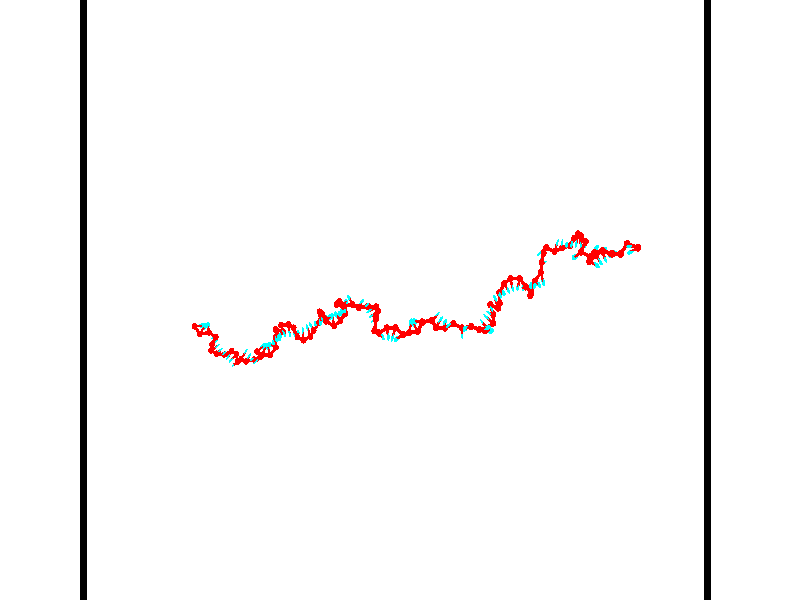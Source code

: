 // switches for output
#declare DRAW_BASES = 1; // possible values are 0, 1; only relevant for DNA ribbons
#declare DRAW_BASES_TYPE = 3; // possible values are 1, 2, 3; only relevant for DNA ribbons
#declare DRAW_FOG = 0; // set to 1 to enable fog

#include "colors.inc"

#include "transforms.inc"
background { rgb <1, 1, 1>}

#default {
   normal{
       ripples 0.25
       frequency 0.20
       turbulence 0.2
       lambda 5
   }
	finish {
		phong 0.1
		phong_size 40.
	}
}

// original window dimensions: 1024x640


// camera settings

camera {
	sky <-0, 1, 0>
	up <-0, 1, 0>
	right 1.6 * <0.99995, 0, 0.00999983>
	location <54.4867, 55, 106.329>
	look_at <55, 55, 55.0001>
	direction <0.513302, 0, -51.3289>
	angle 67.0682
}


# declare cpy_camera_pos = <54.4867, 55, 106.329>;
# if (DRAW_FOG = 1)
fog {
	fog_type 2
	up vnormalize(cpy_camera_pos)
	color rgbt<1,1,1,0.3>
	distance 1e-5
	fog_alt 3e-3
	fog_offset 88
}
# end


// LIGHTS

# declare lum = 6;
global_settings {
	ambient_light rgb lum * <0.05, 0.05, 0.05>
	max_trace_level 15
}# declare cpy_direct_light_amount = 0.25;
light_source
{	1000 * <-0.98995, -1, 1.00995>,
	rgb lum * cpy_direct_light_amount
	parallel
}

light_source
{	1000 * <0.98995, 1, -1.00995>,
	rgb lum * cpy_direct_light_amount
	parallel
}

// strand 0

// nucleotide -1

// particle -1
sphere {
	<35.964615, 52.963051, 50.068588> 0.250000
	pigment { color rgbt <1,0,0,0> }
	no_shadow
}
cylinder {
	<36.299198, 52.982155, 49.850208>,  <36.499947, 52.993618, 49.719181>, 0.100000
	pigment { color rgbt <1,0,0,0> }
	no_shadow
}
cylinder {
	<36.299198, 52.982155, 49.850208>,  <35.964615, 52.963051, 50.068588>, 0.100000
	pigment { color rgbt <1,0,0,0> }
	no_shadow
}

// particle -1
sphere {
	<36.299198, 52.982155, 49.850208> 0.100000
	pigment { color rgbt <1,0,0,0> }
	no_shadow
}
sphere {
	0, 1
	scale<0.080000,0.200000,0.300000>
	matrix <0.548029, -0.067676, 0.833717,
		0.002867, -0.996564, -0.082780,
		0.836454, 0.047757, -0.545952,
		36.550133, 52.996483, 49.686424>
	pigment { color rgbt <0,1,1,0> }
	no_shadow
}
cylinder {
	<36.459480, 52.378139, 50.075241>,  <35.964615, 52.963051, 50.068588>, 0.130000
	pigment { color rgbt <1,0,0,0> }
	no_shadow
}

// nucleotide -1

// particle -1
sphere {
	<36.459480, 52.378139, 50.075241> 0.250000
	pigment { color rgbt <1,0,0,0> }
	no_shadow
}
cylinder {
	<36.690395, 52.701870, 50.031921>,  <36.828945, 52.896107, 50.005932>, 0.100000
	pigment { color rgbt <1,0,0,0> }
	no_shadow
}
cylinder {
	<36.690395, 52.701870, 50.031921>,  <36.459480, 52.378139, 50.075241>, 0.100000
	pigment { color rgbt <1,0,0,0> }
	no_shadow
}

// particle -1
sphere {
	<36.690395, 52.701870, 50.031921> 0.100000
	pigment { color rgbt <1,0,0,0> }
	no_shadow
}
sphere {
	0, 1
	scale<0.080000,0.200000,0.300000>
	matrix <0.492317, -0.239179, 0.836909,
		0.651431, -0.536454, -0.536521,
		0.577288, 0.809327, -0.108298,
		36.863583, 52.944668, 49.999432>
	pigment { color rgbt <0,1,1,0> }
	no_shadow
}
cylinder {
	<37.207237, 52.465767, 49.807972>,  <36.459480, 52.378139, 50.075241>, 0.130000
	pigment { color rgbt <1,0,0,0> }
	no_shadow
}

// nucleotide -1

// particle -1
sphere {
	<37.207237, 52.465767, 49.807972> 0.250000
	pigment { color rgbt <1,0,0,0> }
	no_shadow
}
cylinder {
	<37.227837, 52.804073, 50.020393>,  <37.240196, 53.007057, 50.147846>, 0.100000
	pigment { color rgbt <1,0,0,0> }
	no_shadow
}
cylinder {
	<37.227837, 52.804073, 50.020393>,  <37.207237, 52.465767, 49.807972>, 0.100000
	pigment { color rgbt <1,0,0,0> }
	no_shadow
}

// particle -1
sphere {
	<37.227837, 52.804073, 50.020393> 0.100000
	pigment { color rgbt <1,0,0,0> }
	no_shadow
}
sphere {
	0, 1
	scale<0.080000,0.200000,0.300000>
	matrix <0.861923, -0.306232, 0.404119,
		0.504418, 0.436917, -0.744759,
		0.051503, 0.845769, 0.531057,
		37.243286, 53.057804, 50.179710>
	pigment { color rgbt <0,1,1,0> }
	no_shadow
}
cylinder {
	<37.936283, 52.142006, 50.065002>,  <37.207237, 52.465767, 49.807972>, 0.130000
	pigment { color rgbt <1,0,0,0> }
	no_shadow
}

// nucleotide -1

// particle -1
sphere {
	<37.936283, 52.142006, 50.065002> 0.250000
	pigment { color rgbt <1,0,0,0> }
	no_shadow
}
cylinder {
	<37.710705, 52.110958, 49.736137>,  <37.575359, 52.092331, 49.538818>, 0.100000
	pigment { color rgbt <1,0,0,0> }
	no_shadow
}
cylinder {
	<37.710705, 52.110958, 49.736137>,  <37.936283, 52.142006, 50.065002>, 0.100000
	pigment { color rgbt <1,0,0,0> }
	no_shadow
}

// particle -1
sphere {
	<37.710705, 52.110958, 49.736137> 0.100000
	pigment { color rgbt <1,0,0,0> }
	no_shadow
}
sphere {
	0, 1
	scale<0.080000,0.200000,0.300000>
	matrix <0.411623, -0.889504, -0.198364,
		-0.715916, -0.450286, 0.533579,
		-0.563942, -0.077621, -0.822159,
		37.541523, 52.087673, 49.489491>
	pigment { color rgbt <0,1,1,0> }
	no_shadow
}
cylinder {
	<37.580215, 51.541901, 50.078346>,  <37.936283, 52.142006, 50.065002>, 0.130000
	pigment { color rgbt <1,0,0,0> }
	no_shadow
}

// nucleotide -1

// particle -1
sphere {
	<37.580215, 51.541901, 50.078346> 0.250000
	pigment { color rgbt <1,0,0,0> }
	no_shadow
}
cylinder {
	<37.651093, 51.656208, 49.701637>,  <37.693619, 51.724792, 49.475613>, 0.100000
	pigment { color rgbt <1,0,0,0> }
	no_shadow
}
cylinder {
	<37.651093, 51.656208, 49.701637>,  <37.580215, 51.541901, 50.078346>, 0.100000
	pigment { color rgbt <1,0,0,0> }
	no_shadow
}

// particle -1
sphere {
	<37.651093, 51.656208, 49.701637> 0.100000
	pigment { color rgbt <1,0,0,0> }
	no_shadow
}
sphere {
	0, 1
	scale<0.080000,0.200000,0.300000>
	matrix <0.467515, -0.866497, -0.174967,
		-0.866045, -0.409291, -0.287135,
		0.177189, 0.285769, -0.941775,
		37.704250, 51.741940, 49.419106>
	pigment { color rgbt <0,1,1,0> }
	no_shadow
}
cylinder {
	<37.317867, 51.036396, 49.495018>,  <37.580215, 51.541901, 50.078346>, 0.130000
	pigment { color rgbt <1,0,0,0> }
	no_shadow
}

// nucleotide -1

// particle -1
sphere {
	<37.317867, 51.036396, 49.495018> 0.250000
	pigment { color rgbt <1,0,0,0> }
	no_shadow
}
cylinder {
	<37.643475, 51.249371, 49.402161>,  <37.838840, 51.377155, 49.346447>, 0.100000
	pigment { color rgbt <1,0,0,0> }
	no_shadow
}
cylinder {
	<37.643475, 51.249371, 49.402161>,  <37.317867, 51.036396, 49.495018>, 0.100000
	pigment { color rgbt <1,0,0,0> }
	no_shadow
}

// particle -1
sphere {
	<37.643475, 51.249371, 49.402161> 0.100000
	pigment { color rgbt <1,0,0,0> }
	no_shadow
}
sphere {
	0, 1
	scale<0.080000,0.200000,0.300000>
	matrix <0.519430, -0.846146, -0.119289,
		-0.259938, -0.023478, -0.965340,
		0.814017, 0.532434, -0.232141,
		37.887680, 51.409100, 49.332520>
	pigment { color rgbt <0,1,1,0> }
	no_shadow
}
cylinder {
	<37.632000, 50.752285, 48.797104>,  <37.317867, 51.036396, 49.495018>, 0.130000
	pigment { color rgbt <1,0,0,0> }
	no_shadow
}

// nucleotide -1

// particle -1
sphere {
	<37.632000, 50.752285, 48.797104> 0.250000
	pigment { color rgbt <1,0,0,0> }
	no_shadow
}
cylinder {
	<37.907516, 50.936680, 49.020908>,  <38.072826, 51.047318, 49.155190>, 0.100000
	pigment { color rgbt <1,0,0,0> }
	no_shadow
}
cylinder {
	<37.907516, 50.936680, 49.020908>,  <37.632000, 50.752285, 48.797104>, 0.100000
	pigment { color rgbt <1,0,0,0> }
	no_shadow
}

// particle -1
sphere {
	<37.907516, 50.936680, 49.020908> 0.100000
	pigment { color rgbt <1,0,0,0> }
	no_shadow
}
sphere {
	0, 1
	scale<0.080000,0.200000,0.300000>
	matrix <0.519287, -0.852280, 0.062937,
		0.505874, 0.247197, -0.826429,
		0.688791, 0.460992, 0.559512,
		38.114155, 51.074978, 49.188763>
	pigment { color rgbt <0,1,1,0> }
	no_shadow
}
cylinder {
	<38.312634, 50.663483, 48.569756>,  <37.632000, 50.752285, 48.797104>, 0.130000
	pigment { color rgbt <1,0,0,0> }
	no_shadow
}

// nucleotide -1

// particle -1
sphere {
	<38.312634, 50.663483, 48.569756> 0.250000
	pigment { color rgbt <1,0,0,0> }
	no_shadow
}
cylinder {
	<38.408756, 50.757133, 48.946571>,  <38.466431, 50.813324, 49.172661>, 0.100000
	pigment { color rgbt <1,0,0,0> }
	no_shadow
}
cylinder {
	<38.408756, 50.757133, 48.946571>,  <38.312634, 50.663483, 48.569756>, 0.100000
	pigment { color rgbt <1,0,0,0> }
	no_shadow
}

// particle -1
sphere {
	<38.408756, 50.757133, 48.946571> 0.100000
	pigment { color rgbt <1,0,0,0> }
	no_shadow
}
sphere {
	0, 1
	scale<0.080000,0.200000,0.300000>
	matrix <0.556805, -0.828190, 0.063794,
		0.795123, 0.509202, -0.329383,
		0.240307, 0.234126, 0.942039,
		38.480850, 50.827370, 49.229183>
	pigment { color rgbt <0,1,1,0> }
	no_shadow
}
cylinder {
	<39.007469, 50.971226, 48.644100>,  <38.312634, 50.663483, 48.569756>, 0.130000
	pigment { color rgbt <1,0,0,0> }
	no_shadow
}

// nucleotide -1

// particle -1
sphere {
	<39.007469, 50.971226, 48.644100> 0.250000
	pigment { color rgbt <1,0,0,0> }
	no_shadow
}
cylinder {
	<38.896870, 50.720352, 48.935356>,  <38.830509, 50.569828, 49.110111>, 0.100000
	pigment { color rgbt <1,0,0,0> }
	no_shadow
}
cylinder {
	<38.896870, 50.720352, 48.935356>,  <39.007469, 50.971226, 48.644100>, 0.100000
	pigment { color rgbt <1,0,0,0> }
	no_shadow
}

// particle -1
sphere {
	<38.896870, 50.720352, 48.935356> 0.100000
	pigment { color rgbt <1,0,0,0> }
	no_shadow
}
sphere {
	0, 1
	scale<0.080000,0.200000,0.300000>
	matrix <0.687108, -0.658746, -0.306492,
		0.671887, 0.415568, 0.613084,
		-0.276498, -0.627182, 0.728142,
		38.813919, 50.532196, 49.153797>
	pigment { color rgbt <0,1,1,0> }
	no_shadow
}
cylinder {
	<39.576183, 50.740231, 49.030460>,  <39.007469, 50.971226, 48.644100>, 0.130000
	pigment { color rgbt <1,0,0,0> }
	no_shadow
}

// nucleotide -1

// particle -1
sphere {
	<39.576183, 50.740231, 49.030460> 0.250000
	pigment { color rgbt <1,0,0,0> }
	no_shadow
}
cylinder {
	<39.285679, 50.466248, 49.053711>,  <39.111378, 50.301857, 49.067661>, 0.100000
	pigment { color rgbt <1,0,0,0> }
	no_shadow
}
cylinder {
	<39.285679, 50.466248, 49.053711>,  <39.576183, 50.740231, 49.030460>, 0.100000
	pigment { color rgbt <1,0,0,0> }
	no_shadow
}

// particle -1
sphere {
	<39.285679, 50.466248, 49.053711> 0.100000
	pigment { color rgbt <1,0,0,0> }
	no_shadow
}
sphere {
	0, 1
	scale<0.080000,0.200000,0.300000>
	matrix <0.630268, -0.697242, -0.341490,
		0.274434, -0.211376, 0.938087,
		-0.726257, -0.684962, 0.058123,
		39.067802, 50.260757, 49.071148>
	pigment { color rgbt <0,1,1,0> }
	no_shadow
}
cylinder {
	<39.758301, 50.157009, 49.438442>,  <39.576183, 50.740231, 49.030460>, 0.130000
	pigment { color rgbt <1,0,0,0> }
	no_shadow
}

// nucleotide -1

// particle -1
sphere {
	<39.758301, 50.157009, 49.438442> 0.250000
	pigment { color rgbt <1,0,0,0> }
	no_shadow
}
cylinder {
	<39.497009, 49.999928, 49.179497>,  <39.340237, 49.905678, 49.024132>, 0.100000
	pigment { color rgbt <1,0,0,0> }
	no_shadow
}
cylinder {
	<39.497009, 49.999928, 49.179497>,  <39.758301, 50.157009, 49.438442>, 0.100000
	pigment { color rgbt <1,0,0,0> }
	no_shadow
}

// particle -1
sphere {
	<39.497009, 49.999928, 49.179497> 0.100000
	pigment { color rgbt <1,0,0,0> }
	no_shadow
}
sphere {
	0, 1
	scale<0.080000,0.200000,0.300000>
	matrix <0.557816, -0.827739, -0.060738,
		-0.511995, -0.400784, 0.759759,
		-0.653225, -0.392708, -0.647361,
		39.301041, 49.882114, 48.985287>
	pigment { color rgbt <0,1,1,0> }
	no_shadow
}
cylinder {
	<40.227715, 50.399048, 49.988655>,  <39.758301, 50.157009, 49.438442>, 0.130000
	pigment { color rgbt <1,0,0,0> }
	no_shadow
}

// nucleotide -1

// particle -1
sphere {
	<40.227715, 50.399048, 49.988655> 0.250000
	pigment { color rgbt <1,0,0,0> }
	no_shadow
}
cylinder {
	<40.454075, 50.710350, 49.879784>,  <40.589890, 50.897129, 49.814461>, 0.100000
	pigment { color rgbt <1,0,0,0> }
	no_shadow
}
cylinder {
	<40.454075, 50.710350, 49.879784>,  <40.227715, 50.399048, 49.988655>, 0.100000
	pigment { color rgbt <1,0,0,0> }
	no_shadow
}

// particle -1
sphere {
	<40.454075, 50.710350, 49.879784> 0.100000
	pigment { color rgbt <1,0,0,0> }
	no_shadow
}
sphere {
	0, 1
	scale<0.080000,0.200000,0.300000>
	matrix <0.812146, -0.583061, 0.021395,
		-0.142047, -0.233159, -0.962008,
		0.565898, 0.778252, -0.272181,
		40.623844, 50.943825, 49.798130>
	pigment { color rgbt <0,1,1,0> }
	no_shadow
}
cylinder {
	<40.566521, 50.172058, 49.417801>,  <40.227715, 50.399048, 49.988655>, 0.130000
	pigment { color rgbt <1,0,0,0> }
	no_shadow
}

// nucleotide -1

// particle -1
sphere {
	<40.566521, 50.172058, 49.417801> 0.250000
	pigment { color rgbt <1,0,0,0> }
	no_shadow
}
cylinder {
	<40.792038, 50.434521, 49.618439>,  <40.927349, 50.591999, 49.738819>, 0.100000
	pigment { color rgbt <1,0,0,0> }
	no_shadow
}
cylinder {
	<40.792038, 50.434521, 49.618439>,  <40.566521, 50.172058, 49.417801>, 0.100000
	pigment { color rgbt <1,0,0,0> }
	no_shadow
}

// particle -1
sphere {
	<40.792038, 50.434521, 49.618439> 0.100000
	pigment { color rgbt <1,0,0,0> }
	no_shadow
}
sphere {
	0, 1
	scale<0.080000,0.200000,0.300000>
	matrix <0.716764, -0.690456, 0.097569,
		0.410347, 0.304514, -0.859585,
		0.563795, 0.656157, 0.501591,
		40.961178, 50.631367, 49.768917>
	pigment { color rgbt <0,1,1,0> }
	no_shadow
}
cylinder {
	<41.269882, 50.314674, 49.147888>,  <40.566521, 50.172058, 49.417801>, 0.130000
	pigment { color rgbt <1,0,0,0> }
	no_shadow
}

// nucleotide -1

// particle -1
sphere {
	<41.269882, 50.314674, 49.147888> 0.250000
	pigment { color rgbt <1,0,0,0> }
	no_shadow
}
cylinder {
	<41.249508, 50.359200, 49.544880>,  <41.237282, 50.385914, 49.783073>, 0.100000
	pigment { color rgbt <1,0,0,0> }
	no_shadow
}
cylinder {
	<41.249508, 50.359200, 49.544880>,  <41.269882, 50.314674, 49.147888>, 0.100000
	pigment { color rgbt <1,0,0,0> }
	no_shadow
}

// particle -1
sphere {
	<41.249508, 50.359200, 49.544880> 0.100000
	pigment { color rgbt <1,0,0,0> }
	no_shadow
}
sphere {
	0, 1
	scale<0.080000,0.200000,0.300000>
	matrix <0.543732, -0.830483, 0.121050,
		0.837712, 0.545809, -0.018219,
		-0.050939, 0.111312, 0.992479,
		41.234226, 50.392593, 49.842625>
	pigment { color rgbt <0,1,1,0> }
	no_shadow
}
cylinder {
	<41.966934, 50.545513, 49.366066>,  <41.269882, 50.314674, 49.147888>, 0.130000
	pigment { color rgbt <1,0,0,0> }
	no_shadow
}

// nucleotide -1

// particle -1
sphere {
	<41.966934, 50.545513, 49.366066> 0.250000
	pigment { color rgbt <1,0,0,0> }
	no_shadow
}
cylinder {
	<41.731579, 50.338852, 49.614861>,  <41.590366, 50.214855, 49.764137>, 0.100000
	pigment { color rgbt <1,0,0,0> }
	no_shadow
}
cylinder {
	<41.731579, 50.338852, 49.614861>,  <41.966934, 50.545513, 49.366066>, 0.100000
	pigment { color rgbt <1,0,0,0> }
	no_shadow
}

// particle -1
sphere {
	<41.731579, 50.338852, 49.614861> 0.100000
	pigment { color rgbt <1,0,0,0> }
	no_shadow
}
sphere {
	0, 1
	scale<0.080000,0.200000,0.300000>
	matrix <0.672442, -0.739836, 0.021582,
		0.449020, 0.430950, 0.782728,
		-0.588391, -0.516648, 0.621989,
		41.555061, 50.183857, 49.801456>
	pigment { color rgbt <0,1,1,0> }
	no_shadow
}
cylinder {
	<41.739353, 51.003754, 50.005840>,  <41.966934, 50.545513, 49.366066>, 0.130000
	pigment { color rgbt <1,0,0,0> }
	no_shadow
}

// nucleotide -1

// particle -1
sphere {
	<41.739353, 51.003754, 50.005840> 0.250000
	pigment { color rgbt <1,0,0,0> }
	no_shadow
}
cylinder {
	<42.033695, 51.235107, 49.864990>,  <42.210300, 51.373920, 49.780479>, 0.100000
	pigment { color rgbt <1,0,0,0> }
	no_shadow
}
cylinder {
	<42.033695, 51.235107, 49.864990>,  <41.739353, 51.003754, 50.005840>, 0.100000
	pigment { color rgbt <1,0,0,0> }
	no_shadow
}

// particle -1
sphere {
	<42.033695, 51.235107, 49.864990> 0.100000
	pigment { color rgbt <1,0,0,0> }
	no_shadow
}
sphere {
	0, 1
	scale<0.080000,0.200000,0.300000>
	matrix <0.477211, -0.074028, 0.875665,
		0.480404, -0.812399, -0.330485,
		0.735855, 0.578384, -0.352123,
		42.254452, 51.408623, 49.759354>
	pigment { color rgbt <0,1,1,0> }
	no_shadow
}
cylinder {
	<42.321617, 50.780670, 50.382092>,  <41.739353, 51.003754, 50.005840>, 0.130000
	pigment { color rgbt <1,0,0,0> }
	no_shadow
}

// nucleotide -1

// particle -1
sphere {
	<42.321617, 50.780670, 50.382092> 0.250000
	pigment { color rgbt <1,0,0,0> }
	no_shadow
}
cylinder {
	<42.443897, 51.115719, 50.201012>,  <42.517265, 51.316750, 50.092365>, 0.100000
	pigment { color rgbt <1,0,0,0> }
	no_shadow
}
cylinder {
	<42.443897, 51.115719, 50.201012>,  <42.321617, 50.780670, 50.382092>, 0.100000
	pigment { color rgbt <1,0,0,0> }
	no_shadow
}

// particle -1
sphere {
	<42.443897, 51.115719, 50.201012> 0.100000
	pigment { color rgbt <1,0,0,0> }
	no_shadow
}
sphere {
	0, 1
	scale<0.080000,0.200000,0.300000>
	matrix <0.701665, 0.123196, 0.701775,
		0.643592, -0.532179, -0.550068,
		0.305704, 0.837621, -0.452699,
		42.535610, 51.367004, 50.065201>
	pigment { color rgbt <0,1,1,0> }
	no_shadow
}
cylinder {
	<43.073013, 50.754032, 50.523083>,  <42.321617, 50.780670, 50.382092>, 0.130000
	pigment { color rgbt <1,0,0,0> }
	no_shadow
}

// nucleotide -1

// particle -1
sphere {
	<43.073013, 50.754032, 50.523083> 0.250000
	pigment { color rgbt <1,0,0,0> }
	no_shadow
}
cylinder {
	<42.915150, 51.116161, 50.460297>,  <42.820431, 51.333439, 50.422623>, 0.100000
	pigment { color rgbt <1,0,0,0> }
	no_shadow
}
cylinder {
	<42.915150, 51.116161, 50.460297>,  <43.073013, 50.754032, 50.523083>, 0.100000
	pigment { color rgbt <1,0,0,0> }
	no_shadow
}

// particle -1
sphere {
	<42.915150, 51.116161, 50.460297> 0.100000
	pigment { color rgbt <1,0,0,0> }
	no_shadow
}
sphere {
	0, 1
	scale<0.080000,0.200000,0.300000>
	matrix <0.565802, 0.374055, 0.734813,
		0.723958, 0.201185, -0.659856,
		-0.394656, 0.905322, -0.156969,
		42.796753, 51.387756, 50.413204>
	pigment { color rgbt <0,1,1,0> }
	no_shadow
}
cylinder {
	<43.534641, 51.338993, 50.169239>,  <43.073013, 50.754032, 50.523083>, 0.130000
	pigment { color rgbt <1,0,0,0> }
	no_shadow
}

// nucleotide -1

// particle -1
sphere {
	<43.534641, 51.338993, 50.169239> 0.250000
	pigment { color rgbt <1,0,0,0> }
	no_shadow
}
cylinder {
	<43.269672, 51.480888, 50.433167>,  <43.110691, 51.566025, 50.591522>, 0.100000
	pigment { color rgbt <1,0,0,0> }
	no_shadow
}
cylinder {
	<43.269672, 51.480888, 50.433167>,  <43.534641, 51.338993, 50.169239>, 0.100000
	pigment { color rgbt <1,0,0,0> }
	no_shadow
}

// particle -1
sphere {
	<43.269672, 51.480888, 50.433167> 0.100000
	pigment { color rgbt <1,0,0,0> }
	no_shadow
}
sphere {
	0, 1
	scale<0.080000,0.200000,0.300000>
	matrix <0.749082, 0.303881, 0.588670,
		0.008317, 0.884205, -0.467025,
		-0.662426, 0.354736, 0.659814,
		43.070946, 51.587311, 50.631111>
	pigment { color rgbt <0,1,1,0> }
	no_shadow
}
cylinder {
	<43.512001, 52.120716, 50.193878>,  <43.534641, 51.338993, 50.169239>, 0.130000
	pigment { color rgbt <1,0,0,0> }
	no_shadow
}

// nucleotide -1

// particle -1
sphere {
	<43.512001, 52.120716, 50.193878> 0.250000
	pigment { color rgbt <1,0,0,0> }
	no_shadow
}
cylinder {
	<43.459038, 51.909866, 50.529640>,  <43.427261, 51.783356, 50.731098>, 0.100000
	pigment { color rgbt <1,0,0,0> }
	no_shadow
}
cylinder {
	<43.459038, 51.909866, 50.529640>,  <43.512001, 52.120716, 50.193878>, 0.100000
	pigment { color rgbt <1,0,0,0> }
	no_shadow
}

// particle -1
sphere {
	<43.459038, 51.909866, 50.529640> 0.100000
	pigment { color rgbt <1,0,0,0> }
	no_shadow
}
sphere {
	0, 1
	scale<0.080000,0.200000,0.300000>
	matrix <0.746268, 0.504340, 0.434426,
		-0.652345, 0.683942, 0.326602,
		-0.132404, -0.527128, 0.839408,
		43.419315, 51.751728, 50.781464>
	pigment { color rgbt <0,1,1,0> }
	no_shadow
}
cylinder {
	<43.673431, 52.626930, 50.595116>,  <43.512001, 52.120716, 50.193878>, 0.130000
	pigment { color rgbt <1,0,0,0> }
	no_shadow
}

// nucleotide -1

// particle -1
sphere {
	<43.673431, 52.626930, 50.595116> 0.250000
	pigment { color rgbt <1,0,0,0> }
	no_shadow
}
cylinder {
	<43.717064, 52.281803, 50.792557>,  <43.743244, 52.074726, 50.911022>, 0.100000
	pigment { color rgbt <1,0,0,0> }
	no_shadow
}
cylinder {
	<43.717064, 52.281803, 50.792557>,  <43.673431, 52.626930, 50.595116>, 0.100000
	pigment { color rgbt <1,0,0,0> }
	no_shadow
}

// particle -1
sphere {
	<43.717064, 52.281803, 50.792557> 0.100000
	pigment { color rgbt <1,0,0,0> }
	no_shadow
}
sphere {
	0, 1
	scale<0.080000,0.200000,0.300000>
	matrix <0.661990, 0.433484, 0.611442,
		-0.741533, 0.260062, 0.618463,
		0.109081, -0.862821, 0.493601,
		43.749786, 52.022957, 50.940636>
	pigment { color rgbt <0,1,1,0> }
	no_shadow
}
cylinder {
	<43.689251, 52.785088, 51.281204>,  <43.673431, 52.626930, 50.595116>, 0.130000
	pigment { color rgbt <1,0,0,0> }
	no_shadow
}

// nucleotide -1

// particle -1
sphere {
	<43.689251, 52.785088, 51.281204> 0.250000
	pigment { color rgbt <1,0,0,0> }
	no_shadow
}
cylinder {
	<43.873615, 52.432022, 51.244385>,  <43.984234, 52.220184, 51.222294>, 0.100000
	pigment { color rgbt <1,0,0,0> }
	no_shadow
}
cylinder {
	<43.873615, 52.432022, 51.244385>,  <43.689251, 52.785088, 51.281204>, 0.100000
	pigment { color rgbt <1,0,0,0> }
	no_shadow
}

// particle -1
sphere {
	<43.873615, 52.432022, 51.244385> 0.100000
	pigment { color rgbt <1,0,0,0> }
	no_shadow
}
sphere {
	0, 1
	scale<0.080000,0.200000,0.300000>
	matrix <0.664724, 0.274653, 0.694772,
		-0.587968, -0.381411, 0.713316,
		0.460908, -0.882662, -0.092046,
		44.011887, 52.167225, 51.216770>
	pigment { color rgbt <0,1,1,0> }
	no_shadow
}
cylinder {
	<44.431297, 52.581955, 51.420753>,  <43.689251, 52.785088, 51.281204>, 0.130000
	pigment { color rgbt <1,0,0,0> }
	no_shadow
}

// nucleotide -1

// particle -1
sphere {
	<44.431297, 52.581955, 51.420753> 0.250000
	pigment { color rgbt <1,0,0,0> }
	no_shadow
}
cylinder {
	<44.349098, 52.440460, 51.785751>,  <44.299778, 52.355564, 52.004749>, 0.100000
	pigment { color rgbt <1,0,0,0> }
	no_shadow
}
cylinder {
	<44.349098, 52.440460, 51.785751>,  <44.431297, 52.581955, 51.420753>, 0.100000
	pigment { color rgbt <1,0,0,0> }
	no_shadow
}

// particle -1
sphere {
	<44.349098, 52.440460, 51.785751> 0.100000
	pigment { color rgbt <1,0,0,0> }
	no_shadow
}
sphere {
	0, 1
	scale<0.080000,0.200000,0.300000>
	matrix <0.732853, 0.562326, 0.383035,
		-0.648611, 0.747436, 0.143679,
		-0.205500, -0.353736, 0.912491,
		44.287449, 52.334339, 52.059498>
	pigment { color rgbt <0,1,1,0> }
	no_shadow
}
cylinder {
	<44.353992, 53.112637, 52.026291>,  <44.431297, 52.581955, 51.420753>, 0.130000
	pigment { color rgbt <1,0,0,0> }
	no_shadow
}

// nucleotide -1

// particle -1
sphere {
	<44.353992, 53.112637, 52.026291> 0.250000
	pigment { color rgbt <1,0,0,0> }
	no_shadow
}
cylinder {
	<44.519497, 52.758331, 52.110405>,  <44.618797, 52.545746, 52.160873>, 0.100000
	pigment { color rgbt <1,0,0,0> }
	no_shadow
}
cylinder {
	<44.519497, 52.758331, 52.110405>,  <44.353992, 53.112637, 52.026291>, 0.100000
	pigment { color rgbt <1,0,0,0> }
	no_shadow
}

// particle -1
sphere {
	<44.519497, 52.758331, 52.110405> 0.100000
	pigment { color rgbt <1,0,0,0> }
	no_shadow
}
sphere {
	0, 1
	scale<0.080000,0.200000,0.300000>
	matrix <0.883184, 0.446584, 0.143352,
		-0.220886, 0.126408, 0.967073,
		0.413758, -0.885768, 0.210285,
		44.643623, 52.492599, 52.173489>
	pigment { color rgbt <0,1,1,0> }
	no_shadow
}
cylinder {
	<45.051308, 53.177616, 52.237877>,  <44.353992, 53.112637, 52.026291>, 0.130000
	pigment { color rgbt <1,0,0,0> }
	no_shadow
}

// nucleotide -1

// particle -1
sphere {
	<45.051308, 53.177616, 52.237877> 0.250000
	pigment { color rgbt <1,0,0,0> }
	no_shadow
}
cylinder {
	<45.104767, 52.781631, 52.219482>,  <45.136841, 52.544041, 52.208447>, 0.100000
	pigment { color rgbt <1,0,0,0> }
	no_shadow
}
cylinder {
	<45.104767, 52.781631, 52.219482>,  <45.051308, 53.177616, 52.237877>, 0.100000
	pigment { color rgbt <1,0,0,0> }
	no_shadow
}

// particle -1
sphere {
	<45.104767, 52.781631, 52.219482> 0.100000
	pigment { color rgbt <1,0,0,0> }
	no_shadow
}
sphere {
	0, 1
	scale<0.080000,0.200000,0.300000>
	matrix <0.987677, 0.129240, 0.088263,
		-0.081434, -0.057214, 0.995035,
		0.133648, -0.989961, -0.045984,
		45.144863, 52.484642, 52.205688>
	pigment { color rgbt <0,1,1,0> }
	no_shadow
}
cylinder {
	<45.595230, 52.941170, 52.735527>,  <45.051308, 53.177616, 52.237877>, 0.130000
	pigment { color rgbt <1,0,0,0> }
	no_shadow
}

// nucleotide -1

// particle -1
sphere {
	<45.595230, 52.941170, 52.735527> 0.250000
	pigment { color rgbt <1,0,0,0> }
	no_shadow
}
cylinder {
	<45.574852, 52.677521, 52.435406>,  <45.562626, 52.519329, 52.255333>, 0.100000
	pigment { color rgbt <1,0,0,0> }
	no_shadow
}
cylinder {
	<45.574852, 52.677521, 52.435406>,  <45.595230, 52.941170, 52.735527>, 0.100000
	pigment { color rgbt <1,0,0,0> }
	no_shadow
}

// particle -1
sphere {
	<45.574852, 52.677521, 52.435406> 0.100000
	pigment { color rgbt <1,0,0,0> }
	no_shadow
}
sphere {
	0, 1
	scale<0.080000,0.200000,0.300000>
	matrix <0.987690, 0.077999, -0.135590,
		0.147894, -0.747975, 0.647040,
		-0.050950, -0.659128, -0.750303,
		45.559566, 52.479782, 52.210316>
	pigment { color rgbt <0,1,1,0> }
	no_shadow
}
cylinder {
	<45.962994, 52.275673, 52.936596>,  <45.595230, 52.941170, 52.735527>, 0.130000
	pigment { color rgbt <1,0,0,0> }
	no_shadow
}

// nucleotide -1

// particle -1
sphere {
	<45.962994, 52.275673, 52.936596> 0.250000
	pigment { color rgbt <1,0,0,0> }
	no_shadow
}
cylinder {
	<45.955379, 52.450115, 52.576717>,  <45.950809, 52.554779, 52.360790>, 0.100000
	pigment { color rgbt <1,0,0,0> }
	no_shadow
}
cylinder {
	<45.955379, 52.450115, 52.576717>,  <45.962994, 52.275673, 52.936596>, 0.100000
	pigment { color rgbt <1,0,0,0> }
	no_shadow
}

// particle -1
sphere {
	<45.955379, 52.450115, 52.576717> 0.100000
	pigment { color rgbt <1,0,0,0> }
	no_shadow
}
sphere {
	0, 1
	scale<0.080000,0.200000,0.300000>
	matrix <0.976249, 0.202343, 0.077428,
		0.215814, -0.876851, -0.429600,
		-0.019034, 0.436107, -0.899694,
		45.949669, 52.580948, 52.306808>
	pigment { color rgbt <0,1,1,0> }
	no_shadow
}
cylinder {
	<46.429577, 52.006161, 52.443764>,  <45.962994, 52.275673, 52.936596>, 0.130000
	pigment { color rgbt <1,0,0,0> }
	no_shadow
}

// nucleotide -1

// particle -1
sphere {
	<46.429577, 52.006161, 52.443764> 0.250000
	pigment { color rgbt <1,0,0,0> }
	no_shadow
}
cylinder {
	<46.388905, 52.399708, 52.384876>,  <46.364502, 52.635834, 52.349545>, 0.100000
	pigment { color rgbt <1,0,0,0> }
	no_shadow
}
cylinder {
	<46.388905, 52.399708, 52.384876>,  <46.429577, 52.006161, 52.443764>, 0.100000
	pigment { color rgbt <1,0,0,0> }
	no_shadow
}

// particle -1
sphere {
	<46.388905, 52.399708, 52.384876> 0.100000
	pigment { color rgbt <1,0,0,0> }
	no_shadow
}
sphere {
	0, 1
	scale<0.080000,0.200000,0.300000>
	matrix <0.949724, 0.140049, 0.280020,
		0.296120, -0.111346, -0.948639,
		-0.101677, 0.983864, -0.147219,
		46.358402, 52.694866, 52.340710>
	pigment { color rgbt <0,1,1,0> }
	no_shadow
}
cylinder {
	<47.049976, 52.299946, 52.501240>,  <46.429577, 52.006161, 52.443764>, 0.130000
	pigment { color rgbt <1,0,0,0> }
	no_shadow
}

// nucleotide -1

// particle -1
sphere {
	<47.049976, 52.299946, 52.501240> 0.250000
	pigment { color rgbt <1,0,0,0> }
	no_shadow
}
cylinder {
	<46.888634, 52.653992, 52.408394>,  <46.791828, 52.866421, 52.352684>, 0.100000
	pigment { color rgbt <1,0,0,0> }
	no_shadow
}
cylinder {
	<46.888634, 52.653992, 52.408394>,  <47.049976, 52.299946, 52.501240>, 0.100000
	pigment { color rgbt <1,0,0,0> }
	no_shadow
}

// particle -1
sphere {
	<46.888634, 52.653992, 52.408394> 0.100000
	pigment { color rgbt <1,0,0,0> }
	no_shadow
}
sphere {
	0, 1
	scale<0.080000,0.200000,0.300000>
	matrix <0.853541, 0.455368, 0.253195,
		0.329805, -0.095994, -0.939156,
		-0.403356, 0.885113, -0.232117,
		46.767628, 52.919525, 52.338760>
	pigment { color rgbt <0,1,1,0> }
	no_shadow
}
cylinder {
	<47.262936, 52.695454, 51.896439>,  <47.049976, 52.299946, 52.501240>, 0.130000
	pigment { color rgbt <1,0,0,0> }
	no_shadow
}

// nucleotide -1

// particle -1
sphere {
	<47.262936, 52.695454, 51.896439> 0.250000
	pigment { color rgbt <1,0,0,0> }
	no_shadow
}
cylinder {
	<47.137848, 52.948715, 52.179657>,  <47.062794, 53.100674, 52.349586>, 0.100000
	pigment { color rgbt <1,0,0,0> }
	no_shadow
}
cylinder {
	<47.137848, 52.948715, 52.179657>,  <47.262936, 52.695454, 51.896439>, 0.100000
	pigment { color rgbt <1,0,0,0> }
	no_shadow
}

// particle -1
sphere {
	<47.137848, 52.948715, 52.179657> 0.100000
	pigment { color rgbt <1,0,0,0> }
	no_shadow
}
sphere {
	0, 1
	scale<0.080000,0.200000,0.300000>
	matrix <0.942565, 0.298977, 0.148946,
		-0.117383, 0.713953, -0.690284,
		-0.312719, 0.633154, 0.708042,
		47.044033, 53.138660, 52.392071>
	pigment { color rgbt <0,1,1,0> }
	no_shadow
}
cylinder {
	<47.730896, 53.282169, 51.859329>,  <47.262936, 52.695454, 51.896439>, 0.130000
	pigment { color rgbt <1,0,0,0> }
	no_shadow
}

// nucleotide -1

// particle -1
sphere {
	<47.730896, 53.282169, 51.859329> 0.250000
	pigment { color rgbt <1,0,0,0> }
	no_shadow
}
cylinder {
	<47.594269, 53.255268, 52.234310>,  <47.512295, 53.239128, 52.459297>, 0.100000
	pigment { color rgbt <1,0,0,0> }
	no_shadow
}
cylinder {
	<47.594269, 53.255268, 52.234310>,  <47.730896, 53.282169, 51.859329>, 0.100000
	pigment { color rgbt <1,0,0,0> }
	no_shadow
}

// particle -1
sphere {
	<47.594269, 53.255268, 52.234310> 0.100000
	pigment { color rgbt <1,0,0,0> }
	no_shadow
}
sphere {
	0, 1
	scale<0.080000,0.200000,0.300000>
	matrix <0.903031, 0.252994, 0.347173,
		-0.260517, 0.965127, -0.025682,
		-0.341564, -0.067253, 0.937449,
		47.491798, 53.235092, 52.515545>
	pigment { color rgbt <0,1,1,0> }
	no_shadow
}
cylinder {
	<47.930981, 53.875412, 52.240471>,  <47.730896, 53.282169, 51.859329>, 0.130000
	pigment { color rgbt <1,0,0,0> }
	no_shadow
}

// nucleotide -1

// particle -1
sphere {
	<47.930981, 53.875412, 52.240471> 0.250000
	pigment { color rgbt <1,0,0,0> }
	no_shadow
}
cylinder {
	<47.939449, 53.566433, 52.494362>,  <47.944530, 53.381046, 52.646698>, 0.100000
	pigment { color rgbt <1,0,0,0> }
	no_shadow
}
cylinder {
	<47.939449, 53.566433, 52.494362>,  <47.930981, 53.875412, 52.240471>, 0.100000
	pigment { color rgbt <1,0,0,0> }
	no_shadow
}

// particle -1
sphere {
	<47.939449, 53.566433, 52.494362> 0.100000
	pigment { color rgbt <1,0,0,0> }
	no_shadow
}
sphere {
	0, 1
	scale<0.080000,0.200000,0.300000>
	matrix <0.784976, 0.406021, 0.467931,
		-0.619164, 0.488342, 0.614946,
		0.021170, -0.772444, 0.634730,
		47.945801, 53.334702, 52.684780>
	pigment { color rgbt <0,1,1,0> }
	no_shadow
}
cylinder {
	<47.919075, 54.134525, 53.028439>,  <47.930981, 53.875412, 52.240471>, 0.130000
	pigment { color rgbt <1,0,0,0> }
	no_shadow
}

// nucleotide -1

// particle -1
sphere {
	<47.919075, 54.134525, 53.028439> 0.250000
	pigment { color rgbt <1,0,0,0> }
	no_shadow
}
cylinder {
	<48.106735, 53.785919, 52.971371>,  <48.219334, 53.576756, 52.937130>, 0.100000
	pigment { color rgbt <1,0,0,0> }
	no_shadow
}
cylinder {
	<48.106735, 53.785919, 52.971371>,  <47.919075, 54.134525, 53.028439>, 0.100000
	pigment { color rgbt <1,0,0,0> }
	no_shadow
}

// particle -1
sphere {
	<48.106735, 53.785919, 52.971371> 0.100000
	pigment { color rgbt <1,0,0,0> }
	no_shadow
}
sphere {
	0, 1
	scale<0.080000,0.200000,0.300000>
	matrix <0.797273, 0.348510, 0.492846,
		-0.379803, -0.344964, 0.858341,
		0.469155, -0.871516, -0.142665,
		48.247482, 53.524464, 52.928570>
	pigment { color rgbt <0,1,1,0> }
	no_shadow
}
cylinder {
	<48.221024, 54.011024, 53.650822>,  <47.919075, 54.134525, 53.028439>, 0.130000
	pigment { color rgbt <1,0,0,0> }
	no_shadow
}

// nucleotide -1

// particle -1
sphere {
	<48.221024, 54.011024, 53.650822> 0.250000
	pigment { color rgbt <1,0,0,0> }
	no_shadow
}
cylinder {
	<48.442158, 53.804527, 53.389175>,  <48.574837, 53.680630, 53.232189>, 0.100000
	pigment { color rgbt <1,0,0,0> }
	no_shadow
}
cylinder {
	<48.442158, 53.804527, 53.389175>,  <48.221024, 54.011024, 53.650822>, 0.100000
	pigment { color rgbt <1,0,0,0> }
	no_shadow
}

// particle -1
sphere {
	<48.442158, 53.804527, 53.389175> 0.100000
	pigment { color rgbt <1,0,0,0> }
	no_shadow
}
sphere {
	0, 1
	scale<0.080000,0.200000,0.300000>
	matrix <0.800734, 0.111840, 0.588487,
		-0.230645, -0.849110, 0.475200,
		0.552837, -0.516240, -0.654115,
		48.608009, 53.649654, 53.192940>
	pigment { color rgbt <0,1,1,0> }
	no_shadow
}
cylinder {
	<48.594940, 53.465038, 53.983944>,  <48.221024, 54.011024, 53.650822>, 0.130000
	pigment { color rgbt <1,0,0,0> }
	no_shadow
}

// nucleotide -1

// particle -1
sphere {
	<48.594940, 53.465038, 53.983944> 0.250000
	pigment { color rgbt <1,0,0,0> }
	no_shadow
}
cylinder {
	<48.762714, 53.625542, 53.658226>,  <48.863377, 53.721844, 53.462795>, 0.100000
	pigment { color rgbt <1,0,0,0> }
	no_shadow
}
cylinder {
	<48.762714, 53.625542, 53.658226>,  <48.594940, 53.465038, 53.983944>, 0.100000
	pigment { color rgbt <1,0,0,0> }
	no_shadow
}

// particle -1
sphere {
	<48.762714, 53.625542, 53.658226> 0.100000
	pigment { color rgbt <1,0,0,0> }
	no_shadow
}
sphere {
	0, 1
	scale<0.080000,0.200000,0.300000>
	matrix <0.776644, 0.305808, 0.550732,
		0.470001, -0.863410, -0.183366,
		0.419433, 0.401255, -0.814291,
		48.888546, 53.745918, 53.413940>
	pigment { color rgbt <0,1,1,0> }
	no_shadow
}
cylinder {
	<49.275314, 53.107262, 53.695847>,  <48.594940, 53.465038, 53.983944>, 0.130000
	pigment { color rgbt <1,0,0,0> }
	no_shadow
}

// nucleotide -1

// particle -1
sphere {
	<49.275314, 53.107262, 53.695847> 0.250000
	pigment { color rgbt <1,0,0,0> }
	no_shadow
}
cylinder {
	<49.196072, 53.499229, 53.686821>,  <49.148525, 53.734409, 53.681404>, 0.100000
	pigment { color rgbt <1,0,0,0> }
	no_shadow
}
cylinder {
	<49.196072, 53.499229, 53.686821>,  <49.275314, 53.107262, 53.695847>, 0.100000
	pigment { color rgbt <1,0,0,0> }
	no_shadow
}

// particle -1
sphere {
	<49.196072, 53.499229, 53.686821> 0.100000
	pigment { color rgbt <1,0,0,0> }
	no_shadow
}
sphere {
	0, 1
	scale<0.080000,0.200000,0.300000>
	matrix <0.771279, 0.170050, 0.613360,
		0.604883, 0.104102, -0.789481,
		-0.198104, 0.979921, -0.022569,
		49.136642, 53.793205, 53.680050>
	pigment { color rgbt <0,1,1,0> }
	no_shadow
}
cylinder {
	<49.802639, 53.482765, 53.432186>,  <49.275314, 53.107262, 53.695847>, 0.130000
	pigment { color rgbt <1,0,0,0> }
	no_shadow
}

// nucleotide -1

// particle -1
sphere {
	<49.802639, 53.482765, 53.432186> 0.250000
	pigment { color rgbt <1,0,0,0> }
	no_shadow
}
cylinder {
	<49.612865, 53.740337, 53.672272>,  <49.499001, 53.894882, 53.816322>, 0.100000
	pigment { color rgbt <1,0,0,0> }
	no_shadow
}
cylinder {
	<49.612865, 53.740337, 53.672272>,  <49.802639, 53.482765, 53.432186>, 0.100000
	pigment { color rgbt <1,0,0,0> }
	no_shadow
}

// particle -1
sphere {
	<49.612865, 53.740337, 53.672272> 0.100000
	pigment { color rgbt <1,0,0,0> }
	no_shadow
}
sphere {
	0, 1
	scale<0.080000,0.200000,0.300000>
	matrix <0.816587, 0.067279, 0.573288,
		0.328778, 0.762117, -0.557748,
		-0.474438, 0.643934, 0.600215,
		49.470535, 53.933517, 53.852337>
	pigment { color rgbt <0,1,1,0> }
	no_shadow
}
cylinder {
	<50.228985, 54.018501, 53.523743>,  <49.802639, 53.482765, 53.432186>, 0.130000
	pigment { color rgbt <1,0,0,0> }
	no_shadow
}

// nucleotide -1

// particle -1
sphere {
	<50.228985, 54.018501, 53.523743> 0.250000
	pigment { color rgbt <1,0,0,0> }
	no_shadow
}
cylinder {
	<49.983273, 54.011772, 53.839306>,  <49.835846, 54.007736, 54.028645>, 0.100000
	pigment { color rgbt <1,0,0,0> }
	no_shadow
}
cylinder {
	<49.983273, 54.011772, 53.839306>,  <50.228985, 54.018501, 53.523743>, 0.100000
	pigment { color rgbt <1,0,0,0> }
	no_shadow
}

// particle -1
sphere {
	<49.983273, 54.011772, 53.839306> 0.100000
	pigment { color rgbt <1,0,0,0> }
	no_shadow
}
sphere {
	0, 1
	scale<0.080000,0.200000,0.300000>
	matrix <0.789020, -0.026392, 0.613800,
		0.010495, 0.999510, 0.029484,
		-0.614278, -0.016822, 0.788910,
		49.798988, 54.006725, 54.075977>
	pigment { color rgbt <0,1,1,0> }
	no_shadow
}
cylinder {
	<50.305603, 54.677769, 54.011070>,  <50.228985, 54.018501, 53.523743>, 0.130000
	pigment { color rgbt <1,0,0,0> }
	no_shadow
}

// nucleotide -1

// particle -1
sphere {
	<50.305603, 54.677769, 54.011070> 0.250000
	pigment { color rgbt <1,0,0,0> }
	no_shadow
}
cylinder {
	<50.127132, 54.395683, 54.231472>,  <50.020050, 54.226433, 54.363712>, 0.100000
	pigment { color rgbt <1,0,0,0> }
	no_shadow
}
cylinder {
	<50.127132, 54.395683, 54.231472>,  <50.305603, 54.677769, 54.011070>, 0.100000
	pigment { color rgbt <1,0,0,0> }
	no_shadow
}

// particle -1
sphere {
	<50.127132, 54.395683, 54.231472> 0.100000
	pigment { color rgbt <1,0,0,0> }
	no_shadow
}
sphere {
	0, 1
	scale<0.080000,0.200000,0.300000>
	matrix <0.635029, 0.184355, 0.750167,
		-0.630608, 0.684607, 0.365578,
		-0.446173, -0.705214, 0.551001,
		49.993279, 54.184120, 54.396770>
	pigment { color rgbt <0,1,1,0> }
	no_shadow
}
cylinder {
	<49.795700, 54.890026, 54.538353>,  <50.305603, 54.677769, 54.011070>, 0.130000
	pigment { color rgbt <1,0,0,0> }
	no_shadow
}

// nucleotide -1

// particle -1
sphere {
	<49.795700, 54.890026, 54.538353> 0.250000
	pigment { color rgbt <1,0,0,0> }
	no_shadow
}
cylinder {
	<50.015221, 54.561558, 54.600967>,  <50.146931, 54.364479, 54.638535>, 0.100000
	pigment { color rgbt <1,0,0,0> }
	no_shadow
}
cylinder {
	<50.015221, 54.561558, 54.600967>,  <49.795700, 54.890026, 54.538353>, 0.100000
	pigment { color rgbt <1,0,0,0> }
	no_shadow
}

// particle -1
sphere {
	<50.015221, 54.561558, 54.600967> 0.100000
	pigment { color rgbt <1,0,0,0> }
	no_shadow
}
sphere {
	0, 1
	scale<0.080000,0.200000,0.300000>
	matrix <0.519465, 0.481705, 0.705774,
		-0.654963, -0.306012, 0.690927,
		0.548798, -0.821168, 0.156537,
		50.179859, 54.315208, 54.647930>
	pigment { color rgbt <0,1,1,0> }
	no_shadow
}
cylinder {
	<49.635986, 54.695972, 55.234230>,  <49.795700, 54.890026, 54.538353>, 0.130000
	pigment { color rgbt <1,0,0,0> }
	no_shadow
}

// nucleotide -1

// particle -1
sphere {
	<49.635986, 54.695972, 55.234230> 0.250000
	pigment { color rgbt <1,0,0,0> }
	no_shadow
}
cylinder {
	<49.999767, 54.626152, 55.083275>,  <50.218037, 54.584259, 54.992702>, 0.100000
	pigment { color rgbt <1,0,0,0> }
	no_shadow
}
cylinder {
	<49.999767, 54.626152, 55.083275>,  <49.635986, 54.695972, 55.234230>, 0.100000
	pigment { color rgbt <1,0,0,0> }
	no_shadow
}

// particle -1
sphere {
	<49.999767, 54.626152, 55.083275> 0.100000
	pigment { color rgbt <1,0,0,0> }
	no_shadow
}
sphere {
	0, 1
	scale<0.080000,0.200000,0.300000>
	matrix <0.369262, 0.756286, 0.540071,
		0.191137, -0.630525, 0.752267,
		0.909457, -0.174556, -0.377383,
		50.272606, 54.573784, 54.970058>
	pigment { color rgbt <0,1,1,0> }
	no_shadow
}
cylinder {
	<50.220028, 54.569965, 55.763435>,  <49.635986, 54.695972, 55.234230>, 0.130000
	pigment { color rgbt <1,0,0,0> }
	no_shadow
}

// nucleotide -1

// particle -1
sphere {
	<50.220028, 54.569965, 55.763435> 0.250000
	pigment { color rgbt <1,0,0,0> }
	no_shadow
}
cylinder {
	<50.337051, 54.750801, 55.426384>,  <50.407265, 54.859303, 55.224152>, 0.100000
	pigment { color rgbt <1,0,0,0> }
	no_shadow
}
cylinder {
	<50.337051, 54.750801, 55.426384>,  <50.220028, 54.569965, 55.763435>, 0.100000
	pigment { color rgbt <1,0,0,0> }
	no_shadow
}

// particle -1
sphere {
	<50.337051, 54.750801, 55.426384> 0.100000
	pigment { color rgbt <1,0,0,0> }
	no_shadow
}
sphere {
	0, 1
	scale<0.080000,0.200000,0.300000>
	matrix <0.398246, 0.743527, 0.537185,
		0.869374, -0.492731, 0.037481,
		0.292556, 0.452088, -0.842631,
		50.424820, 54.886429, 55.173595>
	pigment { color rgbt <0,1,1,0> }
	no_shadow
}
cylinder {
	<51.020107, 54.669540, 55.790264>,  <50.220028, 54.569965, 55.763435>, 0.130000
	pigment { color rgbt <1,0,0,0> }
	no_shadow
}

// nucleotide -1

// particle -1
sphere {
	<51.020107, 54.669540, 55.790264> 0.250000
	pigment { color rgbt <1,0,0,0> }
	no_shadow
}
cylinder {
	<50.845123, 54.931519, 55.543793>,  <50.740135, 55.088707, 55.395912>, 0.100000
	pigment { color rgbt <1,0,0,0> }
	no_shadow
}
cylinder {
	<50.845123, 54.931519, 55.543793>,  <51.020107, 54.669540, 55.790264>, 0.100000
	pigment { color rgbt <1,0,0,0> }
	no_shadow
}

// particle -1
sphere {
	<50.845123, 54.931519, 55.543793> 0.100000
	pigment { color rgbt <1,0,0,0> }
	no_shadow
}
sphere {
	0, 1
	scale<0.080000,0.200000,0.300000>
	matrix <0.583502, 0.728120, 0.359676,
		0.684220, -0.202197, -0.700685,
		-0.437458, 0.654949, -0.616176,
		50.713886, 55.128002, 55.358940>
	pigment { color rgbt <0,1,1,0> }
	no_shadow
}
cylinder {
	<51.580822, 54.483978, 56.253063>,  <51.020107, 54.669540, 55.790264>, 0.130000
	pigment { color rgbt <1,0,0,0> }
	no_shadow
}

// nucleotide -1

// particle -1
sphere {
	<51.580822, 54.483978, 56.253063> 0.250000
	pigment { color rgbt <1,0,0,0> }
	no_shadow
}
cylinder {
	<51.732933, 54.712204, 56.544228>,  <51.824200, 54.849140, 56.718925>, 0.100000
	pigment { color rgbt <1,0,0,0> }
	no_shadow
}
cylinder {
	<51.732933, 54.712204, 56.544228>,  <51.580822, 54.483978, 56.253063>, 0.100000
	pigment { color rgbt <1,0,0,0> }
	no_shadow
}

// particle -1
sphere {
	<51.732933, 54.712204, 56.544228> 0.100000
	pigment { color rgbt <1,0,0,0> }
	no_shadow
}
sphere {
	0, 1
	scale<0.080000,0.200000,0.300000>
	matrix <0.521585, -0.782239, 0.340663,
		0.763768, 0.250121, -0.595062,
		0.380273, 0.570563, 0.727908,
		51.847015, 54.883373, 56.762600>
	pigment { color rgbt <0,1,1,0> }
	no_shadow
}
cylinder {
	<52.335140, 54.556538, 56.192635>,  <51.580822, 54.483978, 56.253063>, 0.130000
	pigment { color rgbt <1,0,0,0> }
	no_shadow
}

// nucleotide -1

// particle -1
sphere {
	<52.335140, 54.556538, 56.192635> 0.250000
	pigment { color rgbt <1,0,0,0> }
	no_shadow
}
cylinder {
	<52.308834, 54.616787, 56.587196>,  <52.293053, 54.652939, 56.823933>, 0.100000
	pigment { color rgbt <1,0,0,0> }
	no_shadow
}
cylinder {
	<52.308834, 54.616787, 56.587196>,  <52.335140, 54.556538, 56.192635>, 0.100000
	pigment { color rgbt <1,0,0,0> }
	no_shadow
}

// particle -1
sphere {
	<52.308834, 54.616787, 56.587196> 0.100000
	pigment { color rgbt <1,0,0,0> }
	no_shadow
}
sphere {
	0, 1
	scale<0.080000,0.200000,0.300000>
	matrix <0.552118, -0.817934, 0.161708,
		0.831168, 0.555244, -0.029374,
		-0.065762, 0.150625, 0.986401,
		52.289104, 54.661976, 56.883118>
	pigment { color rgbt <0,1,1,0> }
	no_shadow
}
cylinder {
	<53.020348, 54.536736, 56.680660>,  <52.335140, 54.556538, 56.192635>, 0.130000
	pigment { color rgbt <1,0,0,0> }
	no_shadow
}

// nucleotide -1

// particle -1
sphere {
	<53.020348, 54.536736, 56.680660> 0.250000
	pigment { color rgbt <1,0,0,0> }
	no_shadow
}
cylinder {
	<52.712925, 54.378166, 56.881523>,  <52.528469, 54.283024, 57.002041>, 0.100000
	pigment { color rgbt <1,0,0,0> }
	no_shadow
}
cylinder {
	<52.712925, 54.378166, 56.881523>,  <53.020348, 54.536736, 56.680660>, 0.100000
	pigment { color rgbt <1,0,0,0> }
	no_shadow
}

// particle -1
sphere {
	<52.712925, 54.378166, 56.881523> 0.100000
	pigment { color rgbt <1,0,0,0> }
	no_shadow
}
sphere {
	0, 1
	scale<0.080000,0.200000,0.300000>
	matrix <0.509083, -0.854323, 0.104719,
		0.387494, 0.336124, 0.858410,
		-0.768559, -0.396424, 0.502161,
		52.482357, 54.259239, 57.032173>
	pigment { color rgbt <0,1,1,0> }
	no_shadow
}
cylinder {
	<53.195545, 54.247322, 57.416969>,  <53.020348, 54.536736, 56.680660>, 0.130000
	pigment { color rgbt <1,0,0,0> }
	no_shadow
}

// nucleotide -1

// particle -1
sphere {
	<53.195545, 54.247322, 57.416969> 0.250000
	pigment { color rgbt <1,0,0,0> }
	no_shadow
}
cylinder {
	<52.889309, 54.058136, 57.242538>,  <52.705566, 53.944622, 57.137878>, 0.100000
	pigment { color rgbt <1,0,0,0> }
	no_shadow
}
cylinder {
	<52.889309, 54.058136, 57.242538>,  <53.195545, 54.247322, 57.416969>, 0.100000
	pigment { color rgbt <1,0,0,0> }
	no_shadow
}

// particle -1
sphere {
	<52.889309, 54.058136, 57.242538> 0.100000
	pigment { color rgbt <1,0,0,0> }
	no_shadow
}
sphere {
	0, 1
	scale<0.080000,0.200000,0.300000>
	matrix <0.446292, -0.878689, 0.169498,
		-0.463348, -0.064853, 0.883800,
		-0.765593, -0.472969, -0.436082,
		52.659630, 53.916245, 57.111713>
	pigment { color rgbt <0,1,1,0> }
	no_shadow
}
cylinder {
	<53.044559, 53.751549, 57.888050>,  <53.195545, 54.247322, 57.416969>, 0.130000
	pigment { color rgbt <1,0,0,0> }
	no_shadow
}

// nucleotide -1

// particle -1
sphere {
	<53.044559, 53.751549, 57.888050> 0.250000
	pigment { color rgbt <1,0,0,0> }
	no_shadow
}
cylinder {
	<52.900356, 53.653694, 57.528008>,  <52.813835, 53.594982, 57.311981>, 0.100000
	pigment { color rgbt <1,0,0,0> }
	no_shadow
}
cylinder {
	<52.900356, 53.653694, 57.528008>,  <53.044559, 53.751549, 57.888050>, 0.100000
	pigment { color rgbt <1,0,0,0> }
	no_shadow
}

// particle -1
sphere {
	<52.900356, 53.653694, 57.528008> 0.100000
	pigment { color rgbt <1,0,0,0> }
	no_shadow
}
sphere {
	0, 1
	scale<0.080000,0.200000,0.300000>
	matrix <0.309567, -0.941678, 0.131950,
		-0.879889, -0.231074, 0.415211,
		-0.360504, -0.244637, -0.900105,
		52.792206, 53.580303, 57.257977>
	pigment { color rgbt <0,1,1,0> }
	no_shadow
}
cylinder {
	<52.932957, 52.952698, 58.004631>,  <53.044559, 53.751549, 57.888050>, 0.130000
	pigment { color rgbt <1,0,0,0> }
	no_shadow
}

// nucleotide -1

// particle -1
sphere {
	<52.932957, 52.952698, 58.004631> 0.250000
	pigment { color rgbt <1,0,0,0> }
	no_shadow
}
cylinder {
	<52.931362, 53.032730, 57.612724>,  <52.930405, 53.080750, 57.377579>, 0.100000
	pigment { color rgbt <1,0,0,0> }
	no_shadow
}
cylinder {
	<52.931362, 53.032730, 57.612724>,  <52.932957, 52.952698, 58.004631>, 0.100000
	pigment { color rgbt <1,0,0,0> }
	no_shadow
}

// particle -1
sphere {
	<52.931362, 53.032730, 57.612724> 0.100000
	pigment { color rgbt <1,0,0,0> }
	no_shadow
}
sphere {
	0, 1
	scale<0.080000,0.200000,0.300000>
	matrix <0.555929, -0.813975, -0.168486,
		-0.831220, -0.545354, -0.107991,
		-0.003983, 0.200085, -0.979770,
		52.930168, 53.092754, 57.318794>
	pigment { color rgbt <0,1,1,0> }
	no_shadow
}
cylinder {
	<53.291656, 52.771557, 57.453651>,  <52.932957, 52.952698, 58.004631>, 0.130000
	pigment { color rgbt <1,0,0,0> }
	no_shadow
}

// nucleotide -1

// particle -1
sphere {
	<53.291656, 52.771557, 57.453651> 0.250000
	pigment { color rgbt <1,0,0,0> }
	no_shadow
}
cylinder {
	<53.464973, 52.631577, 57.785866>,  <53.568966, 52.547588, 57.985195>, 0.100000
	pigment { color rgbt <1,0,0,0> }
	no_shadow
}
cylinder {
	<53.464973, 52.631577, 57.785866>,  <53.291656, 52.771557, 57.453651>, 0.100000
	pigment { color rgbt <1,0,0,0> }
	no_shadow
}

// particle -1
sphere {
	<53.464973, 52.631577, 57.785866> 0.100000
	pigment { color rgbt <1,0,0,0> }
	no_shadow
}
sphere {
	0, 1
	scale<0.080000,0.200000,0.300000>
	matrix <0.898637, 0.237910, -0.368579,
		-0.068608, 0.906053, 0.417566,
		0.433295, -0.349953, 0.830535,
		53.594963, 52.526592, 58.035027>
	pigment { color rgbt <0,1,1,0> }
	no_shadow
}
cylinder {
	<53.906551, 53.115337, 57.602467>,  <53.291656, 52.771557, 57.453651>, 0.130000
	pigment { color rgbt <1,0,0,0> }
	no_shadow
}

// nucleotide -1

// particle -1
sphere {
	<53.906551, 53.115337, 57.602467> 0.250000
	pigment { color rgbt <1,0,0,0> }
	no_shadow
}
cylinder {
	<53.974602, 52.794735, 57.831779>,  <54.015430, 52.602375, 57.969368>, 0.100000
	pigment { color rgbt <1,0,0,0> }
	no_shadow
}
cylinder {
	<53.974602, 52.794735, 57.831779>,  <53.906551, 53.115337, 57.602467>, 0.100000
	pigment { color rgbt <1,0,0,0> }
	no_shadow
}

// particle -1
sphere {
	<53.974602, 52.794735, 57.831779> 0.100000
	pigment { color rgbt <1,0,0,0> }
	no_shadow
}
sphere {
	0, 1
	scale<0.080000,0.200000,0.300000>
	matrix <0.876657, -0.142585, -0.459503,
		0.450035, 0.580740, 0.678388,
		0.170123, -0.801505, 0.573278,
		54.025639, 52.554283, 58.003761>
	pigment { color rgbt <0,1,1,0> }
	no_shadow
}
cylinder {
	<54.613289, 53.144211, 57.889614>,  <53.906551, 53.115337, 57.602467>, 0.130000
	pigment { color rgbt <1,0,0,0> }
	no_shadow
}

// nucleotide -1

// particle -1
sphere {
	<54.613289, 53.144211, 57.889614> 0.250000
	pigment { color rgbt <1,0,0,0> }
	no_shadow
}
cylinder {
	<54.467812, 52.772228, 57.868057>,  <54.380524, 52.549038, 57.855122>, 0.100000
	pigment { color rgbt <1,0,0,0> }
	no_shadow
}
cylinder {
	<54.467812, 52.772228, 57.868057>,  <54.613289, 53.144211, 57.889614>, 0.100000
	pigment { color rgbt <1,0,0,0> }
	no_shadow
}

// particle -1
sphere {
	<54.467812, 52.772228, 57.868057> 0.100000
	pigment { color rgbt <1,0,0,0> }
	no_shadow
}
sphere {
	0, 1
	scale<0.080000,0.200000,0.300000>
	matrix <0.840747, -0.302791, -0.448845,
		0.401088, -0.208555, 0.891983,
		-0.363693, -0.929958, -0.053896,
		54.358704, 52.493240, 57.851887>
	pigment { color rgbt <0,1,1,0> }
	no_shadow
}
cylinder {
	<55.232666, 52.688194, 58.030819>,  <54.613289, 53.144211, 57.889614>, 0.130000
	pigment { color rgbt <1,0,0,0> }
	no_shadow
}

// nucleotide -1

// particle -1
sphere {
	<55.232666, 52.688194, 58.030819> 0.250000
	pigment { color rgbt <1,0,0,0> }
	no_shadow
}
cylinder {
	<54.929771, 52.517124, 57.833359>,  <54.748035, 52.414482, 57.714882>, 0.100000
	pigment { color rgbt <1,0,0,0> }
	no_shadow
}
cylinder {
	<54.929771, 52.517124, 57.833359>,  <55.232666, 52.688194, 58.030819>, 0.100000
	pigment { color rgbt <1,0,0,0> }
	no_shadow
}

// particle -1
sphere {
	<54.929771, 52.517124, 57.833359> 0.100000
	pigment { color rgbt <1,0,0,0> }
	no_shadow
}
sphere {
	0, 1
	scale<0.080000,0.200000,0.300000>
	matrix <0.631636, -0.287140, -0.720129,
		0.166238, -0.857112, 0.487569,
		-0.757232, -0.427680, -0.493649,
		54.702602, 52.388821, 57.685265>
	pigment { color rgbt <0,1,1,0> }
	no_shadow
}
cylinder {
	<55.734447, 52.798939, 57.598557>,  <55.232666, 52.688194, 58.030819>, 0.130000
	pigment { color rgbt <1,0,0,0> }
	no_shadow
}

// nucleotide -1

// particle -1
sphere {
	<55.734447, 52.798939, 57.598557> 0.250000
	pigment { color rgbt <1,0,0,0> }
	no_shadow
}
cylinder {
	<55.806473, 53.180305, 57.501755>,  <55.849689, 53.409126, 57.443672>, 0.100000
	pigment { color rgbt <1,0,0,0> }
	no_shadow
}
cylinder {
	<55.806473, 53.180305, 57.501755>,  <55.734447, 52.798939, 57.598557>, 0.100000
	pigment { color rgbt <1,0,0,0> }
	no_shadow
}

// particle -1
sphere {
	<55.806473, 53.180305, 57.501755> 0.100000
	pigment { color rgbt <1,0,0,0> }
	no_shadow
}
sphere {
	0, 1
	scale<0.080000,0.200000,0.300000>
	matrix <0.458260, 0.136386, 0.878291,
		0.870387, -0.269050, -0.412356,
		0.180065, 0.953421, -0.242004,
		55.860493, 53.466331, 57.429153>
	pigment { color rgbt <0,1,1,0> }
	no_shadow
}
cylinder {
	<56.411797, 52.905178, 57.760685>,  <55.734447, 52.798939, 57.598557>, 0.130000
	pigment { color rgbt <1,0,0,0> }
	no_shadow
}

// nucleotide -1

// particle -1
sphere {
	<56.411797, 52.905178, 57.760685> 0.250000
	pigment { color rgbt <1,0,0,0> }
	no_shadow
}
cylinder {
	<56.172791, 53.221943, 57.811043>,  <56.029388, 53.412003, 57.841255>, 0.100000
	pigment { color rgbt <1,0,0,0> }
	no_shadow
}
cylinder {
	<56.172791, 53.221943, 57.811043>,  <56.411797, 52.905178, 57.760685>, 0.100000
	pigment { color rgbt <1,0,0,0> }
	no_shadow
}

// particle -1
sphere {
	<56.172791, 53.221943, 57.811043> 0.100000
	pigment { color rgbt <1,0,0,0> }
	no_shadow
}
sphere {
	0, 1
	scale<0.080000,0.200000,0.300000>
	matrix <0.421647, 0.176759, 0.889365,
		0.682048, 0.584491, -0.439524,
		-0.597515, 0.791913, 0.125891,
		55.993534, 53.459518, 57.848808>
	pigment { color rgbt <0,1,1,0> }
	no_shadow
}
cylinder {
	<56.757320, 53.530769, 58.120438>,  <56.411797, 52.905178, 57.760685>, 0.130000
	pigment { color rgbt <1,0,0,0> }
	no_shadow
}

// nucleotide -1

// particle -1
sphere {
	<56.757320, 53.530769, 58.120438> 0.250000
	pigment { color rgbt <1,0,0,0> }
	no_shadow
}
cylinder {
	<56.370781, 53.560497, 58.218948>,  <56.138859, 53.578335, 58.278053>, 0.100000
	pigment { color rgbt <1,0,0,0> }
	no_shadow
}
cylinder {
	<56.370781, 53.560497, 58.218948>,  <56.757320, 53.530769, 58.120438>, 0.100000
	pigment { color rgbt <1,0,0,0> }
	no_shadow
}

// particle -1
sphere {
	<56.370781, 53.560497, 58.218948> 0.100000
	pigment { color rgbt <1,0,0,0> }
	no_shadow
}
sphere {
	0, 1
	scale<0.080000,0.200000,0.300000>
	matrix <0.256655, 0.213825, 0.942553,
		0.017386, 0.974041, -0.225703,
		-0.966347, 0.074315, 0.246275,
		56.080875, 53.582790, 58.292831>
	pigment { color rgbt <0,1,1,0> }
	no_shadow
}
cylinder {
	<57.535843, 53.629436, 57.909676>,  <56.757320, 53.530769, 58.120438>, 0.130000
	pigment { color rgbt <1,0,0,0> }
	no_shadow
}

// nucleotide -1

// particle -1
sphere {
	<57.535843, 53.629436, 57.909676> 0.250000
	pigment { color rgbt <1,0,0,0> }
	no_shadow
}
cylinder {
	<57.793076, 53.843910, 57.690971>,  <57.947414, 53.972595, 57.559750>, 0.100000
	pigment { color rgbt <1,0,0,0> }
	no_shadow
}
cylinder {
	<57.793076, 53.843910, 57.690971>,  <57.535843, 53.629436, 57.909676>, 0.100000
	pigment { color rgbt <1,0,0,0> }
	no_shadow
}

// particle -1
sphere {
	<57.793076, 53.843910, 57.690971> 0.100000
	pigment { color rgbt <1,0,0,0> }
	no_shadow
}
sphere {
	0, 1
	scale<0.080000,0.200000,0.300000>
	matrix <0.752747, -0.573840, 0.322614,
		-0.140772, -0.619041, -0.772639,
		0.643082, 0.536187, -0.546762,
		57.986000, 54.004765, 57.526943>
	pigment { color rgbt <0,1,1,0> }
	no_shadow
}
cylinder {
	<57.888088, 53.132782, 57.415386>,  <57.535843, 53.629436, 57.909676>, 0.130000
	pigment { color rgbt <1,0,0,0> }
	no_shadow
}

// nucleotide -1

// particle -1
sphere {
	<57.888088, 53.132782, 57.415386> 0.250000
	pigment { color rgbt <1,0,0,0> }
	no_shadow
}
cylinder {
	<58.092735, 53.443890, 57.561440>,  <58.215523, 53.630554, 57.649071>, 0.100000
	pigment { color rgbt <1,0,0,0> }
	no_shadow
}
cylinder {
	<58.092735, 53.443890, 57.561440>,  <57.888088, 53.132782, 57.415386>, 0.100000
	pigment { color rgbt <1,0,0,0> }
	no_shadow
}

// particle -1
sphere {
	<58.092735, 53.443890, 57.561440> 0.100000
	pigment { color rgbt <1,0,0,0> }
	no_shadow
}
sphere {
	0, 1
	scale<0.080000,0.200000,0.300000>
	matrix <0.652494, -0.628184, 0.423835,
		0.559019, 0.021409, -0.828879,
		0.511615, 0.777770, 0.365136,
		58.246220, 53.677219, 57.670979>
	pigment { color rgbt <0,1,1,0> }
	no_shadow
}
cylinder {
	<58.640404, 53.096298, 57.203037>,  <57.888088, 53.132782, 57.415386>, 0.130000
	pigment { color rgbt <1,0,0,0> }
	no_shadow
}

// nucleotide -1

// particle -1
sphere {
	<58.640404, 53.096298, 57.203037> 0.250000
	pigment { color rgbt <1,0,0,0> }
	no_shadow
}
cylinder {
	<58.620132, 53.342155, 57.517906>,  <58.607971, 53.489670, 57.706829>, 0.100000
	pigment { color rgbt <1,0,0,0> }
	no_shadow
}
cylinder {
	<58.620132, 53.342155, 57.517906>,  <58.640404, 53.096298, 57.203037>, 0.100000
	pigment { color rgbt <1,0,0,0> }
	no_shadow
}

// particle -1
sphere {
	<58.620132, 53.342155, 57.517906> 0.100000
	pigment { color rgbt <1,0,0,0> }
	no_shadow
}
sphere {
	0, 1
	scale<0.080000,0.200000,0.300000>
	matrix <0.661101, -0.570138, 0.487738,
		0.748584, 0.545117, -0.377451,
		-0.050675, 0.614646, 0.787174,
		58.604931, 53.526550, 57.754059>
	pigment { color rgbt <0,1,1,0> }
	no_shadow
}
cylinder {
	<59.304691, 53.398823, 57.364113>,  <58.640404, 53.096298, 57.203037>, 0.130000
	pigment { color rgbt <1,0,0,0> }
	no_shadow
}

// nucleotide -1

// particle -1
sphere {
	<59.304691, 53.398823, 57.364113> 0.250000
	pigment { color rgbt <1,0,0,0> }
	no_shadow
}
cylinder {
	<59.059547, 53.344784, 57.675537>,  <58.912460, 53.312359, 57.862392>, 0.100000
	pigment { color rgbt <1,0,0,0> }
	no_shadow
}
cylinder {
	<59.059547, 53.344784, 57.675537>,  <59.304691, 53.398823, 57.364113>, 0.100000
	pigment { color rgbt <1,0,0,0> }
	no_shadow
}

// particle -1
sphere {
	<59.059547, 53.344784, 57.675537> 0.100000
	pigment { color rgbt <1,0,0,0> }
	no_shadow
}
sphere {
	0, 1
	scale<0.080000,0.200000,0.300000>
	matrix <0.605188, -0.713773, 0.352526,
		0.508090, 0.687224, 0.519200,
		-0.612855, -0.135098, 0.778561,
		58.875690, 53.304253, 57.909107>
	pigment { color rgbt <0,1,1,0> }
	no_shadow
}
cylinder {
	<59.987495, 53.103916, 57.568680>,  <59.304691, 53.398823, 57.364113>, 0.130000
	pigment { color rgbt <1,0,0,0> }
	no_shadow
}

// nucleotide -1

// particle -1
sphere {
	<59.987495, 53.103916, 57.568680> 0.250000
	pigment { color rgbt <1,0,0,0> }
	no_shadow
}
cylinder {
	<60.026741, 52.808945, 57.301376>,  <60.050289, 52.631962, 57.140995>, 0.100000
	pigment { color rgbt <1,0,0,0> }
	no_shadow
}
cylinder {
	<60.026741, 52.808945, 57.301376>,  <59.987495, 53.103916, 57.568680>, 0.100000
	pigment { color rgbt <1,0,0,0> }
	no_shadow
}

// particle -1
sphere {
	<60.026741, 52.808945, 57.301376> 0.100000
	pigment { color rgbt <1,0,0,0> }
	no_shadow
}
sphere {
	0, 1
	scale<0.080000,0.200000,0.300000>
	matrix <0.990584, 0.007941, 0.136675,
		-0.095482, -0.675374, 0.731268,
		0.098114, -0.737433, -0.668257,
		60.056175, 52.587715, 57.100899>
	pigment { color rgbt <0,1,1,0> }
	no_shadow
}
cylinder {
	<60.722736, 53.218948, 57.652355>,  <59.987495, 53.103916, 57.568680>, 0.130000
	pigment { color rgbt <1,0,0,0> }
	no_shadow
}

// nucleotide -1

// particle -1
sphere {
	<60.722736, 53.218948, 57.652355> 0.250000
	pigment { color rgbt <1,0,0,0> }
	no_shadow
}
cylinder {
	<60.418755, 53.140656, 57.900276>,  <60.236366, 53.093678, 58.049026>, 0.100000
	pigment { color rgbt <1,0,0,0> }
	no_shadow
}
cylinder {
	<60.418755, 53.140656, 57.900276>,  <60.722736, 53.218948, 57.652355>, 0.100000
	pigment { color rgbt <1,0,0,0> }
	no_shadow
}

// particle -1
sphere {
	<60.418755, 53.140656, 57.900276> 0.100000
	pigment { color rgbt <1,0,0,0> }
	no_shadow
}
sphere {
	0, 1
	scale<0.080000,0.200000,0.300000>
	matrix <0.647928, -0.303708, 0.698535,
		0.051510, 0.932442, 0.357628,
		-0.759958, -0.195736, 0.619799,
		60.190765, 53.081936, 58.086216>
	pigment { color rgbt <0,1,1,0> }
	no_shadow
}
cylinder {
	<61.322384, 53.022144, 58.105087>,  <60.722736, 53.218948, 57.652355>, 0.130000
	pigment { color rgbt <1,0,0,0> }
	no_shadow
}

// nucleotide -1

// particle -1
sphere {
	<61.322384, 53.022144, 58.105087> 0.250000
	pigment { color rgbt <1,0,0,0> }
	no_shadow
}
cylinder {
	<61.648949, 53.098938, 58.322937>,  <61.844887, 53.145016, 58.453648>, 0.100000
	pigment { color rgbt <1,0,0,0> }
	no_shadow
}
cylinder {
	<61.648949, 53.098938, 58.322937>,  <61.322384, 53.022144, 58.105087>, 0.100000
	pigment { color rgbt <1,0,0,0> }
	no_shadow
}

// particle -1
sphere {
	<61.648949, 53.098938, 58.322937> 0.100000
	pigment { color rgbt <1,0,0,0> }
	no_shadow
}
sphere {
	0, 1
	scale<0.080000,0.200000,0.300000>
	matrix <0.537291, -0.598196, -0.594542,
		0.211650, 0.778012, -0.591524,
		0.816409, 0.191986, 0.544627,
		61.893871, 53.156532, 58.486324>
	pigment { color rgbt <0,1,1,0> }
	no_shadow
}
cylinder {
	<61.845406, 52.951405, 57.659084>,  <61.322384, 53.022144, 58.105087>, 0.130000
	pigment { color rgbt <1,0,0,0> }
	no_shadow
}

// nucleotide -1

// particle -1
sphere {
	<61.845406, 52.951405, 57.659084> 0.250000
	pigment { color rgbt <1,0,0,0> }
	no_shadow
}
cylinder {
	<62.069290, 52.944084, 57.990479>,  <62.203621, 52.939693, 58.189316>, 0.100000
	pigment { color rgbt <1,0,0,0> }
	no_shadow
}
cylinder {
	<62.069290, 52.944084, 57.990479>,  <61.845406, 52.951405, 57.659084>, 0.100000
	pigment { color rgbt <1,0,0,0> }
	no_shadow
}

// particle -1
sphere {
	<62.069290, 52.944084, 57.990479> 0.100000
	pigment { color rgbt <1,0,0,0> }
	no_shadow
}
sphere {
	0, 1
	scale<0.080000,0.200000,0.300000>
	matrix <0.728383, -0.465919, -0.502372,
		0.395200, 0.884638, -0.247452,
		0.559710, -0.018298, 0.828487,
		62.237202, 52.938595, 58.239025>
	pigment { color rgbt <0,1,1,0> }
	no_shadow
}
cylinder {
	<62.076347, 53.073559, 56.923645>,  <61.845406, 52.951405, 57.659084>, 0.130000
	pigment { color rgbt <1,0,0,0> }
	no_shadow
}

// nucleotide -1

// particle -1
sphere {
	<62.076347, 53.073559, 56.923645> 0.250000
	pigment { color rgbt <1,0,0,0> }
	no_shadow
}
cylinder {
	<61.921333, 53.299175, 56.631981>,  <61.828327, 53.434547, 56.456982>, 0.100000
	pigment { color rgbt <1,0,0,0> }
	no_shadow
}
cylinder {
	<61.921333, 53.299175, 56.631981>,  <62.076347, 53.073559, 56.923645>, 0.100000
	pigment { color rgbt <1,0,0,0> }
	no_shadow
}

// particle -1
sphere {
	<61.921333, 53.299175, 56.631981> 0.100000
	pigment { color rgbt <1,0,0,0> }
	no_shadow
}
sphere {
	0, 1
	scale<0.080000,0.200000,0.300000>
	matrix <0.733457, 0.667810, 0.126771,
		0.558445, -0.485680, -0.672498,
		-0.387531, 0.564043, -0.729161,
		61.805073, 53.468388, 56.413231>
	pigment { color rgbt <0,1,1,0> }
	no_shadow
}
cylinder {
	<62.692310, 53.414543, 56.528748>,  <62.076347, 53.073559, 56.923645>, 0.130000
	pigment { color rgbt <1,0,0,0> }
	no_shadow
}

// nucleotide -1

// particle -1
sphere {
	<62.692310, 53.414543, 56.528748> 0.250000
	pigment { color rgbt <1,0,0,0> }
	no_shadow
}
cylinder {
	<62.369286, 53.650402, 56.523705>,  <62.175468, 53.791916, 56.520679>, 0.100000
	pigment { color rgbt <1,0,0,0> }
	no_shadow
}
cylinder {
	<62.369286, 53.650402, 56.523705>,  <62.692310, 53.414543, 56.528748>, 0.100000
	pigment { color rgbt <1,0,0,0> }
	no_shadow
}

// particle -1
sphere {
	<62.369286, 53.650402, 56.523705> 0.100000
	pigment { color rgbt <1,0,0,0> }
	no_shadow
}
sphere {
	0, 1
	scale<0.080000,0.200000,0.300000>
	matrix <0.563643, 0.777894, 0.277825,
		0.173625, 0.217256, -0.960549,
		-0.807565, 0.589644, -0.012607,
		62.127018, 53.827297, 56.519924>
	pigment { color rgbt <0,1,1,0> }
	no_shadow
}
cylinder {
	<62.747025, 53.989498, 56.140083>,  <62.692310, 53.414543, 56.528748>, 0.130000
	pigment { color rgbt <1,0,0,0> }
	no_shadow
}

// nucleotide -1

// particle -1
sphere {
	<62.747025, 53.989498, 56.140083> 0.250000
	pigment { color rgbt <1,0,0,0> }
	no_shadow
}
cylinder {
	<62.493416, 54.066490, 56.439674>,  <62.341251, 54.112686, 56.619427>, 0.100000
	pigment { color rgbt <1,0,0,0> }
	no_shadow
}
cylinder {
	<62.493416, 54.066490, 56.439674>,  <62.747025, 53.989498, 56.140083>, 0.100000
	pigment { color rgbt <1,0,0,0> }
	no_shadow
}

// particle -1
sphere {
	<62.493416, 54.066490, 56.439674> 0.100000
	pigment { color rgbt <1,0,0,0> }
	no_shadow
}
sphere {
	0, 1
	scale<0.080000,0.200000,0.300000>
	matrix <0.600612, 0.732649, 0.320142,
		-0.487113, 0.652821, -0.580125,
		-0.634024, 0.192484, 0.748975,
		62.303207, 54.124237, 56.664368>
	pigment { color rgbt <0,1,1,0> }
	no_shadow
}
cylinder {
	<62.499451, 54.672802, 56.153820>,  <62.747025, 53.989498, 56.140083>, 0.130000
	pigment { color rgbt <1,0,0,0> }
	no_shadow
}

// nucleotide -1

// particle -1
sphere {
	<62.499451, 54.672802, 56.153820> 0.250000
	pigment { color rgbt <1,0,0,0> }
	no_shadow
}
cylinder {
	<62.512596, 54.510715, 56.519272>,  <62.520481, 54.413464, 56.738544>, 0.100000
	pigment { color rgbt <1,0,0,0> }
	no_shadow
}
cylinder {
	<62.512596, 54.510715, 56.519272>,  <62.499451, 54.672802, 56.153820>, 0.100000
	pigment { color rgbt <1,0,0,0> }
	no_shadow
}

// particle -1
sphere {
	<62.512596, 54.510715, 56.519272> 0.100000
	pigment { color rgbt <1,0,0,0> }
	no_shadow
}
sphere {
	0, 1
	scale<0.080000,0.200000,0.300000>
	matrix <0.797179, 0.562000, 0.220592,
		-0.602848, 0.721077, 0.341501,
		0.032860, -0.405221, 0.913628,
		62.522453, 54.389149, 56.793362>
	pigment { color rgbt <0,1,1,0> }
	no_shadow
}
cylinder {
	<63.077820, 54.437893, 56.633736>,  <62.499451, 54.672802, 56.153820>, 0.130000
	pigment { color rgbt <1,0,0,0> }
	no_shadow
}

// nucleotide -1

// particle -1
sphere {
	<63.077820, 54.437893, 56.633736> 0.250000
	pigment { color rgbt <1,0,0,0> }
	no_shadow
}
cylinder {
	<62.929901, 54.806084, 56.684288>,  <62.841148, 55.026997, 56.714619>, 0.100000
	pigment { color rgbt <1,0,0,0> }
	no_shadow
}
cylinder {
	<62.929901, 54.806084, 56.684288>,  <63.077820, 54.437893, 56.633736>, 0.100000
	pigment { color rgbt <1,0,0,0> }
	no_shadow
}

// particle -1
sphere {
	<62.929901, 54.806084, 56.684288> 0.100000
	pigment { color rgbt <1,0,0,0> }
	no_shadow
}
sphere {
	0, 1
	scale<0.080000,0.200000,0.300000>
	matrix <0.865542, 0.390743, -0.313302,
		-0.337770, -0.006468, -0.941207,
		-0.369796, 0.920477, 0.126383,
		62.818962, 55.082226, 56.722202>
	pigment { color rgbt <0,1,1,0> }
	no_shadow
}
cylinder {
	<63.297386, 54.785717, 56.138031>,  <63.077820, 54.437893, 56.633736>, 0.130000
	pigment { color rgbt <1,0,0,0> }
	no_shadow
}

// nucleotide -1

// particle -1
sphere {
	<63.297386, 54.785717, 56.138031> 0.250000
	pigment { color rgbt <1,0,0,0> }
	no_shadow
}
cylinder {
	<63.262070, 55.078014, 56.408798>,  <63.240879, 55.253391, 56.571259>, 0.100000
	pigment { color rgbt <1,0,0,0> }
	no_shadow
}
cylinder {
	<63.262070, 55.078014, 56.408798>,  <63.297386, 54.785717, 56.138031>, 0.100000
	pigment { color rgbt <1,0,0,0> }
	no_shadow
}

// particle -1
sphere {
	<63.262070, 55.078014, 56.408798> 0.100000
	pigment { color rgbt <1,0,0,0> }
	no_shadow
}
sphere {
	0, 1
	scale<0.080000,0.200000,0.300000>
	matrix <0.895135, 0.356319, -0.267901,
		-0.436966, 0.582285, -0.685569,
		-0.088287, 0.730740, 0.676923,
		63.235584, 55.297237, 56.611874>
	pigment { color rgbt <0,1,1,0> }
	no_shadow
}
cylinder {
	<63.312298, 55.502384, 55.840271>,  <63.297386, 54.785717, 56.138031>, 0.130000
	pigment { color rgbt <1,0,0,0> }
	no_shadow
}

// nucleotide -1

// particle -1
sphere {
	<63.312298, 55.502384, 55.840271> 0.250000
	pigment { color rgbt <1,0,0,0> }
	no_shadow
}
cylinder {
	<63.449760, 55.490513, 56.215721>,  <63.532238, 55.483391, 56.440990>, 0.100000
	pigment { color rgbt <1,0,0,0> }
	no_shadow
}
cylinder {
	<63.449760, 55.490513, 56.215721>,  <63.312298, 55.502384, 55.840271>, 0.100000
	pigment { color rgbt <1,0,0,0> }
	no_shadow
}

// particle -1
sphere {
	<63.449760, 55.490513, 56.215721> 0.100000
	pigment { color rgbt <1,0,0,0> }
	no_shadow
}
sphere {
	0, 1
	scale<0.080000,0.200000,0.300000>
	matrix <0.896012, 0.309630, -0.318263,
		-0.281181, 0.950394, 0.132999,
		0.343655, -0.029679, 0.938627,
		63.552856, 55.481609, 56.497311>
	pigment { color rgbt <0,1,1,0> }
	no_shadow
}
cylinder {
	<63.702030, 56.127842, 56.009735>,  <63.312298, 55.502384, 55.840271>, 0.130000
	pigment { color rgbt <1,0,0,0> }
	no_shadow
}

// nucleotide -1

// particle -1
sphere {
	<63.702030, 56.127842, 56.009735> 0.250000
	pigment { color rgbt <1,0,0,0> }
	no_shadow
}
cylinder {
	<63.844109, 55.861103, 56.271774>,  <63.929356, 55.701061, 56.428997>, 0.100000
	pigment { color rgbt <1,0,0,0> }
	no_shadow
}
cylinder {
	<63.844109, 55.861103, 56.271774>,  <63.702030, 56.127842, 56.009735>, 0.100000
	pigment { color rgbt <1,0,0,0> }
	no_shadow
}

// particle -1
sphere {
	<63.844109, 55.861103, 56.271774> 0.100000
	pigment { color rgbt <1,0,0,0> }
	no_shadow
}
sphere {
	0, 1
	scale<0.080000,0.200000,0.300000>
	matrix <0.920187, 0.372818, -0.119427,
		-0.164592, 0.645231, 0.746047,
		0.355198, -0.666846, 0.655096,
		63.950668, 55.661049, 56.468304>
	pigment { color rgbt <0,1,1,0> }
	no_shadow
}
cylinder {
	<64.113403, 56.489311, 56.574757>,  <63.702030, 56.127842, 56.009735>, 0.130000
	pigment { color rgbt <1,0,0,0> }
	no_shadow
}

// nucleotide -1

// particle -1
sphere {
	<64.113403, 56.489311, 56.574757> 0.250000
	pigment { color rgbt <1,0,0,0> }
	no_shadow
}
cylinder {
	<64.221382, 56.117096, 56.475777>,  <64.286171, 55.893768, 56.416389>, 0.100000
	pigment { color rgbt <1,0,0,0> }
	no_shadow
}
cylinder {
	<64.221382, 56.117096, 56.475777>,  <64.113403, 56.489311, 56.574757>, 0.100000
	pigment { color rgbt <1,0,0,0> }
	no_shadow
}

// particle -1
sphere {
	<64.221382, 56.117096, 56.475777> 0.100000
	pigment { color rgbt <1,0,0,0> }
	no_shadow
}
sphere {
	0, 1
	scale<0.080000,0.200000,0.300000>
	matrix <0.942706, 0.307742, -0.128841,
		0.196042, -0.198494, 0.960296,
		0.269949, -0.930535, -0.247452,
		64.302368, 55.837936, 56.401543>
	pigment { color rgbt <0,1,1,0> }
	no_shadow
}
cylinder {
	<64.845215, 56.464317, 56.776253>,  <64.113403, 56.489311, 56.574757>, 0.130000
	pigment { color rgbt <1,0,0,0> }
	no_shadow
}

// nucleotide -1

// particle -1
sphere {
	<64.845215, 56.464317, 56.776253> 0.250000
	pigment { color rgbt <1,0,0,0> }
	no_shadow
}
cylinder {
	<64.793915, 56.130821, 56.561432>,  <64.763130, 55.930721, 56.432541>, 0.100000
	pigment { color rgbt <1,0,0,0> }
	no_shadow
}
cylinder {
	<64.793915, 56.130821, 56.561432>,  <64.845215, 56.464317, 56.776253>, 0.100000
	pigment { color rgbt <1,0,0,0> }
	no_shadow
}

// particle -1
sphere {
	<64.793915, 56.130821, 56.561432> 0.100000
	pigment { color rgbt <1,0,0,0> }
	no_shadow
}
sphere {
	0, 1
	scale<0.080000,0.200000,0.300000>
	matrix <0.969182, 0.009473, -0.246165,
		0.210326, -0.552072, 0.806833,
		-0.128258, -0.833742, -0.537051,
		64.755440, 55.880699, 56.400318>
	pigment { color rgbt <0,1,1,0> }
	no_shadow
}
cylinder {
	<65.265747, 55.890682, 57.076706>,  <64.845215, 56.464317, 56.776253>, 0.130000
	pigment { color rgbt <1,0,0,0> }
	no_shadow
}

// nucleotide -1

// particle -1
sphere {
	<65.265747, 55.890682, 57.076706> 0.250000
	pigment { color rgbt <1,0,0,0> }
	no_shadow
}
cylinder {
	<65.219627, 55.859261, 56.680618>,  <65.191956, 55.840408, 56.442966>, 0.100000
	pigment { color rgbt <1,0,0,0> }
	no_shadow
}
cylinder {
	<65.219627, 55.859261, 56.680618>,  <65.265747, 55.890682, 57.076706>, 0.100000
	pigment { color rgbt <1,0,0,0> }
	no_shadow
}

// particle -1
sphere {
	<65.219627, 55.859261, 56.680618> 0.100000
	pigment { color rgbt <1,0,0,0> }
	no_shadow
}
sphere {
	0, 1
	scale<0.080000,0.200000,0.300000>
	matrix <0.983443, 0.131280, -0.124921,
		0.139810, -0.988228, 0.062119,
		-0.115296, -0.078556, -0.990220,
		65.185036, 55.835693, 56.383553>
	pigment { color rgbt <0,1,1,0> }
	no_shadow
}
cylinder {
	<65.799194, 55.479706, 56.734646>,  <65.265747, 55.890682, 57.076706>, 0.130000
	pigment { color rgbt <1,0,0,0> }
	no_shadow
}

// nucleotide -1

// particle -1
sphere {
	<65.799194, 55.479706, 56.734646> 0.250000
	pigment { color rgbt <1,0,0,0> }
	no_shadow
}
cylinder {
	<65.646187, 55.731014, 56.463661>,  <65.554382, 55.881802, 56.301071>, 0.100000
	pigment { color rgbt <1,0,0,0> }
	no_shadow
}
cylinder {
	<65.646187, 55.731014, 56.463661>,  <65.799194, 55.479706, 56.734646>, 0.100000
	pigment { color rgbt <1,0,0,0> }
	no_shadow
}

// particle -1
sphere {
	<65.646187, 55.731014, 56.463661> 0.100000
	pigment { color rgbt <1,0,0,0> }
	no_shadow
}
sphere {
	0, 1
	scale<0.080000,0.200000,0.300000>
	matrix <0.910050, 0.382888, -0.158764,
		0.159643, -0.677251, -0.718224,
		-0.382522, 0.628274, -0.677457,
		65.531433, 55.919495, 56.260426>
	pigment { color rgbt <0,1,1,0> }
	no_shadow
}
cylinder {
	<65.894714, 55.294464, 55.929531>,  <65.799194, 55.479706, 56.734646>, 0.130000
	pigment { color rgbt <1,0,0,0> }
	no_shadow
}

// nucleotide -1

// particle -1
sphere {
	<65.894714, 55.294464, 55.929531> 0.250000
	pigment { color rgbt <1,0,0,0> }
	no_shadow
}
cylinder {
	<65.890152, 55.671261, 56.063713>,  <65.887413, 55.897339, 56.144222>, 0.100000
	pigment { color rgbt <1,0,0,0> }
	no_shadow
}
cylinder {
	<65.890152, 55.671261, 56.063713>,  <65.894714, 55.294464, 55.929531>, 0.100000
	pigment { color rgbt <1,0,0,0> }
	no_shadow
}

// particle -1
sphere {
	<65.890152, 55.671261, 56.063713> 0.100000
	pigment { color rgbt <1,0,0,0> }
	no_shadow
}
sphere {
	0, 1
	scale<0.080000,0.200000,0.300000>
	matrix <0.952407, 0.112431, -0.283336,
		-0.304615, 0.316257, -0.898438,
		-0.011406, 0.941988, 0.335454,
		65.886734, 55.953857, 56.164349>
	pigment { color rgbt <0,1,1,0> }
	no_shadow
}
cylinder {
	<66.027695, 55.710274, 55.432732>,  <65.894714, 55.294464, 55.929531>, 0.130000
	pigment { color rgbt <1,0,0,0> }
	no_shadow
}

// nucleotide -1

// particle -1
sphere {
	<66.027695, 55.710274, 55.432732> 0.250000
	pigment { color rgbt <1,0,0,0> }
	no_shadow
}
cylinder {
	<66.140846, 55.868042, 55.782455>,  <66.208733, 55.962704, 55.992290>, 0.100000
	pigment { color rgbt <1,0,0,0> }
	no_shadow
}
cylinder {
	<66.140846, 55.868042, 55.782455>,  <66.027695, 55.710274, 55.432732>, 0.100000
	pigment { color rgbt <1,0,0,0> }
	no_shadow
}

// particle -1
sphere {
	<66.140846, 55.868042, 55.782455> 0.100000
	pigment { color rgbt <1,0,0,0> }
	no_shadow
}
sphere {
	0, 1
	scale<0.080000,0.200000,0.300000>
	matrix <0.949464, 0.014117, -0.313557,
		-0.136015, 0.918822, -0.370494,
		0.282873, 0.394419, 0.874309,
		66.225708, 55.986366, 56.044746>
	pigment { color rgbt <0,1,1,0> }
	no_shadow
}
cylinder {
	<66.441322, 56.342754, 55.279575>,  <66.027695, 55.710274, 55.432732>, 0.130000
	pigment { color rgbt <1,0,0,0> }
	no_shadow
}

// nucleotide -1

// particle -1
sphere {
	<66.441322, 56.342754, 55.279575> 0.250000
	pigment { color rgbt <1,0,0,0> }
	no_shadow
}
cylinder {
	<66.553825, 56.180454, 55.627426>,  <66.621330, 56.083073, 55.836136>, 0.100000
	pigment { color rgbt <1,0,0,0> }
	no_shadow
}
cylinder {
	<66.553825, 56.180454, 55.627426>,  <66.441322, 56.342754, 55.279575>, 0.100000
	pigment { color rgbt <1,0,0,0> }
	no_shadow
}

// particle -1
sphere {
	<66.553825, 56.180454, 55.627426> 0.100000
	pigment { color rgbt <1,0,0,0> }
	no_shadow
}
sphere {
	0, 1
	scale<0.080000,0.200000,0.300000>
	matrix <0.958084, 0.067280, -0.278476,
		0.054483, 0.911503, 0.407668,
		0.281260, -0.405753, 0.869631,
		66.638206, 56.058727, 55.888317>
	pigment { color rgbt <0,1,1,0> }
	no_shadow
}
cylinder {
	<66.840767, 56.911472, 55.673340>,  <66.441322, 56.342754, 55.279575>, 0.130000
	pigment { color rgbt <1,0,0,0> }
	no_shadow
}

// nucleotide -1

// particle -1
sphere {
	<66.840767, 56.911472, 55.673340> 0.250000
	pigment { color rgbt <1,0,0,0> }
	no_shadow
}
cylinder {
	<66.945580, 56.529217, 55.727150>,  <67.008469, 56.299862, 55.759434>, 0.100000
	pigment { color rgbt <1,0,0,0> }
	no_shadow
}
cylinder {
	<66.945580, 56.529217, 55.727150>,  <66.840767, 56.911472, 55.673340>, 0.100000
	pigment { color rgbt <1,0,0,0> }
	no_shadow
}

// particle -1
sphere {
	<66.945580, 56.529217, 55.727150> 0.100000
	pigment { color rgbt <1,0,0,0> }
	no_shadow
}
sphere {
	0, 1
	scale<0.080000,0.200000,0.300000>
	matrix <0.899415, 0.191282, -0.393019,
		0.349853, 0.223971, 0.909637,
		0.262023, -0.955640, 0.134522,
		67.024185, 56.242523, 55.767506>
	pigment { color rgbt <0,1,1,0> }
	no_shadow
}
cylinder {
	<66.947853, 57.619854, 55.500271>,  <66.840767, 56.911472, 55.673340>, 0.130000
	pigment { color rgbt <1,0,0,0> }
	no_shadow
}

// nucleotide -1

// particle -1
sphere {
	<66.947853, 57.619854, 55.500271> 0.250000
	pigment { color rgbt <1,0,0,0> }
	no_shadow
}
cylinder {
	<67.174728, 57.656143, 55.172844>,  <67.310852, 57.677917, 54.976387>, 0.100000
	pigment { color rgbt <1,0,0,0> }
	no_shadow
}
cylinder {
	<67.174728, 57.656143, 55.172844>,  <66.947853, 57.619854, 55.500271>, 0.100000
	pigment { color rgbt <1,0,0,0> }
	no_shadow
}

// particle -1
sphere {
	<67.174728, 57.656143, 55.172844> 0.100000
	pigment { color rgbt <1,0,0,0> }
	no_shadow
}
sphere {
	0, 1
	scale<0.080000,0.200000,0.300000>
	matrix <-0.417331, 0.888522, -0.190694,
		0.710017, 0.449776, 0.541827,
		0.567195, 0.090725, -0.818571,
		67.344887, 57.683361, 54.927273>
	pigment { color rgbt <0,1,1,0> }
	no_shadow
}
cylinder {
	<67.163109, 58.310947, 55.351891>,  <66.947853, 57.619854, 55.500271>, 0.130000
	pigment { color rgbt <1,0,0,0> }
	no_shadow
}

// nucleotide -1

// particle -1
sphere {
	<67.163109, 58.310947, 55.351891> 0.250000
	pigment { color rgbt <1,0,0,0> }
	no_shadow
}
cylinder {
	<67.177933, 58.146538, 54.987541>,  <67.186829, 58.047894, 54.768932>, 0.100000
	pigment { color rgbt <1,0,0,0> }
	no_shadow
}
cylinder {
	<67.177933, 58.146538, 54.987541>,  <67.163109, 58.310947, 55.351891>, 0.100000
	pigment { color rgbt <1,0,0,0> }
	no_shadow
}

// particle -1
sphere {
	<67.177933, 58.146538, 54.987541> 0.100000
	pigment { color rgbt <1,0,0,0> }
	no_shadow
}
sphere {
	0, 1
	scale<0.080000,0.200000,0.300000>
	matrix <-0.497842, 0.782740, -0.373459,
		0.866475, 0.467310, -0.175617,
		0.037059, -0.411023, -0.910872,
		67.189049, 58.023232, 54.714279>
	pigment { color rgbt <0,1,1,0> }
	no_shadow
}
cylinder {
	<67.519707, 58.738071, 54.761101>,  <67.163109, 58.310947, 55.351891>, 0.130000
	pigment { color rgbt <1,0,0,0> }
	no_shadow
}

// nucleotide -1

// particle -1
sphere {
	<67.519707, 58.738071, 54.761101> 0.250000
	pigment { color rgbt <1,0,0,0> }
	no_shadow
}
cylinder {
	<67.234802, 58.504494, 54.605305>,  <67.063858, 58.364349, 54.511826>, 0.100000
	pigment { color rgbt <1,0,0,0> }
	no_shadow
}
cylinder {
	<67.234802, 58.504494, 54.605305>,  <67.519707, 58.738071, 54.761101>, 0.100000
	pigment { color rgbt <1,0,0,0> }
	no_shadow
}

// particle -1
sphere {
	<67.234802, 58.504494, 54.605305> 0.100000
	pigment { color rgbt <1,0,0,0> }
	no_shadow
}
sphere {
	0, 1
	scale<0.080000,0.200000,0.300000>
	matrix <-0.507722, 0.811758, -0.288561,
		0.484676, -0.007777, -0.874660,
		-0.712256, -0.583942, -0.389491,
		67.021126, 58.329311, 54.488457>
	pigment { color rgbt <0,1,1,0> }
	no_shadow
}
cylinder {
	<68.169670, 58.435036, 55.019703>,  <67.519707, 58.738071, 54.761101>, 0.130000
	pigment { color rgbt <1,0,0,0> }
	no_shadow
}

// nucleotide -1

// particle -1
sphere {
	<68.169670, 58.435036, 55.019703> 0.250000
	pigment { color rgbt <1,0,0,0> }
	no_shadow
}
cylinder {
	<68.245735, 58.769257, 55.225883>,  <68.291374, 58.969788, 55.349594>, 0.100000
	pigment { color rgbt <1,0,0,0> }
	no_shadow
}
cylinder {
	<68.245735, 58.769257, 55.225883>,  <68.169670, 58.435036, 55.019703>, 0.100000
	pigment { color rgbt <1,0,0,0> }
	no_shadow
}

// particle -1
sphere {
	<68.245735, 58.769257, 55.225883> 0.100000
	pigment { color rgbt <1,0,0,0> }
	no_shadow
}
sphere {
	0, 1
	scale<0.080000,0.200000,0.300000>
	matrix <0.832296, -0.415675, 0.366740,
		0.520691, 0.359268, -0.774473,
		0.190171, 0.835548, 0.515455,
		68.302788, 59.019920, 55.380520>
	pigment { color rgbt <0,1,1,0> }
	no_shadow
}
cylinder {
	<68.868988, 58.721710, 54.844269>,  <68.169670, 58.435036, 55.019703>, 0.130000
	pigment { color rgbt <1,0,0,0> }
	no_shadow
}

// nucleotide -1

// particle -1
sphere {
	<68.868988, 58.721710, 54.844269> 0.250000
	pigment { color rgbt <1,0,0,0> }
	no_shadow
}
cylinder {
	<68.775497, 58.904919, 55.187332>,  <68.719398, 59.014843, 55.393169>, 0.100000
	pigment { color rgbt <1,0,0,0> }
	no_shadow
}
cylinder {
	<68.775497, 58.904919, 55.187332>,  <68.868988, 58.721710, 54.844269>, 0.100000
	pigment { color rgbt <1,0,0,0> }
	no_shadow
}

// particle -1
sphere {
	<68.775497, 58.904919, 55.187332> 0.100000
	pigment { color rgbt <1,0,0,0> }
	no_shadow
}
sphere {
	0, 1
	scale<0.080000,0.200000,0.300000>
	matrix <0.876486, -0.282577, 0.389772,
		0.420881, 0.842830, -0.335405,
		-0.233734, 0.458025, 0.857661,
		68.705376, 59.042328, 55.444630>
	pigment { color rgbt <0,1,1,0> }
	no_shadow
}
cylinder {
	<69.428268, 58.829861, 55.192558>,  <68.868988, 58.721710, 54.844269>, 0.130000
	pigment { color rgbt <1,0,0,0> }
	no_shadow
}

// nucleotide -1

// particle -1
sphere {
	<69.428268, 58.829861, 55.192558> 0.250000
	pigment { color rgbt <1,0,0,0> }
	no_shadow
}
cylinder {
	<69.175941, 58.848221, 55.502388>,  <69.024544, 58.859238, 55.688286>, 0.100000
	pigment { color rgbt <1,0,0,0> }
	no_shadow
}
cylinder {
	<69.175941, 58.848221, 55.502388>,  <69.428268, 58.829861, 55.192558>, 0.100000
	pigment { color rgbt <1,0,0,0> }
	no_shadow
}

// particle -1
sphere {
	<69.175941, 58.848221, 55.502388> 0.100000
	pigment { color rgbt <1,0,0,0> }
	no_shadow
}
sphere {
	0, 1
	scale<0.080000,0.200000,0.300000>
	matrix <0.749089, -0.224273, 0.623351,
		0.202329, 0.973445, 0.107090,
		-0.630816, 0.045902, 0.774574,
		68.986694, 58.861992, 55.734760>
	pigment { color rgbt <0,1,1,0> }
	no_shadow
}
cylinder {
	<69.654953, 59.331570, 55.676579>,  <69.428268, 58.829861, 55.192558>, 0.130000
	pigment { color rgbt <1,0,0,0> }
	no_shadow
}

// nucleotide -1

// particle -1
sphere {
	<69.654953, 59.331570, 55.676579> 0.250000
	pigment { color rgbt <1,0,0,0> }
	no_shadow
}
cylinder {
	<69.466820, 59.072090, 55.915901>,  <69.353935, 58.916401, 56.059494>, 0.100000
	pigment { color rgbt <1,0,0,0> }
	no_shadow
}
cylinder {
	<69.466820, 59.072090, 55.915901>,  <69.654953, 59.331570, 55.676579>, 0.100000
	pigment { color rgbt <1,0,0,0> }
	no_shadow
}

// particle -1
sphere {
	<69.466820, 59.072090, 55.915901> 0.100000
	pigment { color rgbt <1,0,0,0> }
	no_shadow
}
sphere {
	0, 1
	scale<0.080000,0.200000,0.300000>
	matrix <0.828486, -0.091057, 0.552557,
		-0.303963, 0.755578, 0.580265,
		-0.470337, -0.648698, 0.598308,
		69.325722, 58.877480, 56.095394>
	pigment { color rgbt <0,1,1,0> }
	no_shadow
}
cylinder {
	<69.770149, 59.563347, 56.378098>,  <69.654953, 59.331570, 55.676579>, 0.130000
	pigment { color rgbt <1,0,0,0> }
	no_shadow
}

// nucleotide -1

// particle -1
sphere {
	<69.770149, 59.563347, 56.378098> 0.250000
	pigment { color rgbt <1,0,0,0> }
	no_shadow
}
cylinder {
	<69.695953, 59.171196, 56.351418>,  <69.651436, 58.935905, 56.335407>, 0.100000
	pigment { color rgbt <1,0,0,0> }
	no_shadow
}
cylinder {
	<69.695953, 59.171196, 56.351418>,  <69.770149, 59.563347, 56.378098>, 0.100000
	pigment { color rgbt <1,0,0,0> }
	no_shadow
}

// particle -1
sphere {
	<69.695953, 59.171196, 56.351418> 0.100000
	pigment { color rgbt <1,0,0,0> }
	no_shadow
}
sphere {
	0, 1
	scale<0.080000,0.200000,0.300000>
	matrix <0.844571, -0.193749, 0.499161,
		-0.502291, 0.036249, 0.863938,
		-0.185482, -0.980381, -0.066704,
		69.640312, 58.877083, 56.331406>
	pigment { color rgbt <0,1,1,0> }
	no_shadow
}
cylinder {
	<69.777718, 59.400425, 56.997948>,  <69.770149, 59.563347, 56.378098>, 0.130000
	pigment { color rgbt <1,0,0,0> }
	no_shadow
}

// nucleotide -1

// particle -1
sphere {
	<69.777718, 59.400425, 56.997948> 0.250000
	pigment { color rgbt <1,0,0,0> }
	no_shadow
}
cylinder {
	<69.862221, 59.082039, 56.771034>,  <69.912918, 58.891006, 56.634884>, 0.100000
	pigment { color rgbt <1,0,0,0> }
	no_shadow
}
cylinder {
	<69.862221, 59.082039, 56.771034>,  <69.777718, 59.400425, 56.997948>, 0.100000
	pigment { color rgbt <1,0,0,0> }
	no_shadow
}

// particle -1
sphere {
	<69.862221, 59.082039, 56.771034> 0.100000
	pigment { color rgbt <1,0,0,0> }
	no_shadow
}
sphere {
	0, 1
	scale<0.080000,0.200000,0.300000>
	matrix <0.896440, -0.073549, 0.437019,
		-0.389575, -0.600860, 0.697997,
		0.211250, -0.795964, -0.567288,
		69.925598, 58.843250, 56.600849>
	pigment { color rgbt <0,1,1,0> }
	no_shadow
}
cylinder {
	<70.049408, 58.957718, 57.441048>,  <69.777718, 59.400425, 56.997948>, 0.130000
	pigment { color rgbt <1,0,0,0> }
	no_shadow
}

// nucleotide -1

// particle -1
sphere {
	<70.049408, 58.957718, 57.441048> 0.250000
	pigment { color rgbt <1,0,0,0> }
	no_shadow
}
cylinder {
	<70.168625, 58.849705, 57.074821>,  <70.240150, 58.784897, 56.855087>, 0.100000
	pigment { color rgbt <1,0,0,0> }
	no_shadow
}
cylinder {
	<70.168625, 58.849705, 57.074821>,  <70.049408, 58.957718, 57.441048>, 0.100000
	pigment { color rgbt <1,0,0,0> }
	no_shadow
}

// particle -1
sphere {
	<70.168625, 58.849705, 57.074821> 0.100000
	pigment { color rgbt <1,0,0,0> }
	no_shadow
}
sphere {
	0, 1
	scale<0.080000,0.200000,0.300000>
	matrix <0.936957, -0.100568, 0.334659,
		-0.182446, -0.957584, 0.223039,
		0.298034, -0.270036, -0.915564,
		70.258034, 58.768696, 56.800152>
	pigment { color rgbt <0,1,1,0> }
	no_shadow
}
cylinder {
	<69.678055, 58.254990, 57.454472>,  <70.049408, 58.957718, 57.441048>, 0.130000
	pigment { color rgbt <1,0,0,0> }
	no_shadow
}

// nucleotide -1

// particle -1
sphere {
	<69.678055, 58.254990, 57.454472> 0.250000
	pigment { color rgbt <1,0,0,0> }
	no_shadow
}
cylinder {
	<69.467491, 58.069450, 57.169449>,  <69.341156, 57.958126, 56.998436>, 0.100000
	pigment { color rgbt <1,0,0,0> }
	no_shadow
}
cylinder {
	<69.467491, 58.069450, 57.169449>,  <69.678055, 58.254990, 57.454472>, 0.100000
	pigment { color rgbt <1,0,0,0> }
	no_shadow
}

// particle -1
sphere {
	<69.467491, 58.069450, 57.169449> 0.100000
	pigment { color rgbt <1,0,0,0> }
	no_shadow
}
sphere {
	0, 1
	scale<0.080000,0.200000,0.300000>
	matrix <-0.488169, -0.521277, 0.699972,
		-0.696119, 0.716322, 0.047971,
		-0.526411, -0.463846, -0.712557,
		69.309570, 57.930298, 56.955681>
	pigment { color rgbt <0,1,1,0> }
	no_shadow
}
cylinder {
	<70.344940, 57.909466, 57.706669>,  <69.678055, 58.254990, 57.454472>, 0.130000
	pigment { color rgbt <1,0,0,0> }
	no_shadow
}

// nucleotide -1

// particle -1
sphere {
	<70.344940, 57.909466, 57.706669> 0.250000
	pigment { color rgbt <1,0,0,0> }
	no_shadow
}
cylinder {
	<70.559502, 58.210339, 57.859772>,  <70.688240, 58.390862, 57.951633>, 0.100000
	pigment { color rgbt <1,0,0,0> }
	no_shadow
}
cylinder {
	<70.559502, 58.210339, 57.859772>,  <70.344940, 57.909466, 57.706669>, 0.100000
	pigment { color rgbt <1,0,0,0> }
	no_shadow
}

// particle -1
sphere {
	<70.559502, 58.210339, 57.859772> 0.100000
	pigment { color rgbt <1,0,0,0> }
	no_shadow
}
sphere {
	0, 1
	scale<0.080000,0.200000,0.300000>
	matrix <-0.300074, 0.593864, -0.746513,
		-0.788816, 0.285575, 0.544258,
		0.536400, 0.752179, 0.382755,
		70.720421, 58.435993, 57.974598>
	pigment { color rgbt <0,1,1,0> }
	no_shadow
}
cylinder {
	<70.521767, 57.931801, 58.543022>,  <70.344940, 57.909466, 57.706669>, 0.130000
	pigment { color rgbt <1,0,0,0> }
	no_shadow
}

// nucleotide -1

// particle -1
sphere {
	<70.521767, 57.931801, 58.543022> 0.250000
	pigment { color rgbt <1,0,0,0> }
	no_shadow
}
cylinder {
	<70.817650, 58.112057, 58.742928>,  <70.995178, 58.220211, 58.862869>, 0.100000
	pigment { color rgbt <1,0,0,0> }
	no_shadow
}
cylinder {
	<70.817650, 58.112057, 58.742928>,  <70.521767, 57.931801, 58.543022>, 0.100000
	pigment { color rgbt <1,0,0,0> }
	no_shadow
}

// particle -1
sphere {
	<70.817650, 58.112057, 58.742928> 0.100000
	pigment { color rgbt <1,0,0,0> }
	no_shadow
}
sphere {
	0, 1
	scale<0.080000,0.200000,0.300000>
	matrix <-0.662704, 0.358808, 0.657328,
		0.116901, -0.817421, 0.564054,
		0.739701, 0.450642, 0.499763,
		71.039558, 58.247250, 58.892857>
	pigment { color rgbt <0,1,1,0> }
	no_shadow
}
cylinder {
	<69.910713, 57.537888, 58.849899>,  <70.521767, 57.931801, 58.543022>, 0.130000
	pigment { color rgbt <1,0,0,0> }
	no_shadow
}

// nucleotide -1

// particle -1
sphere {
	<69.910713, 57.537888, 58.849899> 0.250000
	pigment { color rgbt <1,0,0,0> }
	no_shadow
}
cylinder {
	<70.145142, 57.377239, 59.131386>,  <70.285797, 57.280849, 59.300278>, 0.100000
	pigment { color rgbt <1,0,0,0> }
	no_shadow
}
cylinder {
	<70.145142, 57.377239, 59.131386>,  <69.910713, 57.537888, 58.849899>, 0.100000
	pigment { color rgbt <1,0,0,0> }
	no_shadow
}

// particle -1
sphere {
	<70.145142, 57.377239, 59.131386> 0.100000
	pigment { color rgbt <1,0,0,0> }
	no_shadow
}
sphere {
	0, 1
	scale<0.080000,0.200000,0.300000>
	matrix <0.762202, 0.567933, -0.310645,
		-0.274904, 0.718436, 0.638966,
		0.586068, -0.401623, 0.703721,
		70.320961, 57.256752, 59.342503>
	pigment { color rgbt <0,1,1,0> }
	no_shadow
}
cylinder {
	<70.199455, 58.061123, 59.173233>,  <69.910713, 57.537888, 58.849899>, 0.130000
	pigment { color rgbt <1,0,0,0> }
	no_shadow
}

// nucleotide -1

// particle -1
sphere {
	<70.199455, 58.061123, 59.173233> 0.250000
	pigment { color rgbt <1,0,0,0> }
	no_shadow
}
cylinder {
	<70.440315, 57.742859, 59.199570>,  <70.584831, 57.551899, 59.215370>, 0.100000
	pigment { color rgbt <1,0,0,0> }
	no_shadow
}
cylinder {
	<70.440315, 57.742859, 59.199570>,  <70.199455, 58.061123, 59.173233>, 0.100000
	pigment { color rgbt <1,0,0,0> }
	no_shadow
}

// particle -1
sphere {
	<70.440315, 57.742859, 59.199570> 0.100000
	pigment { color rgbt <1,0,0,0> }
	no_shadow
}
sphere {
	0, 1
	scale<0.080000,0.200000,0.300000>
	matrix <0.794509, 0.589077, -0.147458,
		0.078542, 0.141103, 0.986874,
		0.602152, -0.795662, 0.065840,
		70.620964, 57.504162, 59.219322>
	pigment { color rgbt <0,1,1,0> }
	no_shadow
}
cylinder {
	<70.662842, 58.182785, 59.655197>,  <70.199455, 58.061123, 59.173233>, 0.130000
	pigment { color rgbt <1,0,0,0> }
	no_shadow
}

// nucleotide -1

// particle -1
sphere {
	<70.662842, 58.182785, 59.655197> 0.250000
	pigment { color rgbt <1,0,0,0> }
	no_shadow
}
cylinder {
	<70.848297, 57.894730, 59.448730>,  <70.959572, 57.721897, 59.324852>, 0.100000
	pigment { color rgbt <1,0,0,0> }
	no_shadow
}
cylinder {
	<70.848297, 57.894730, 59.448730>,  <70.662842, 58.182785, 59.655197>, 0.100000
	pigment { color rgbt <1,0,0,0> }
	no_shadow
}

// particle -1
sphere {
	<70.848297, 57.894730, 59.448730> 0.100000
	pigment { color rgbt <1,0,0,0> }
	no_shadow
}
sphere {
	0, 1
	scale<0.080000,0.200000,0.300000>
	matrix <0.817706, 0.572103, -0.063677,
		0.341157, -0.392549, 0.854118,
		0.463647, -0.720141, -0.516167,
		70.987389, 57.678688, 59.293880>
	pigment { color rgbt <0,1,1,0> }
	no_shadow
}
cylinder {
	<71.297348, 57.960869, 59.976906>,  <70.662842, 58.182785, 59.655197>, 0.130000
	pigment { color rgbt <1,0,0,0> }
	no_shadow
}

// nucleotide -1

// particle -1
sphere {
	<71.297348, 57.960869, 59.976906> 0.250000
	pigment { color rgbt <1,0,0,0> }
	no_shadow
}
cylinder {
	<71.323685, 57.936569, 59.578514>,  <71.339485, 57.921989, 59.339478>, 0.100000
	pigment { color rgbt <1,0,0,0> }
	no_shadow
}
cylinder {
	<71.323685, 57.936569, 59.578514>,  <71.297348, 57.960869, 59.976906>, 0.100000
	pigment { color rgbt <1,0,0,0> }
	no_shadow
}

// particle -1
sphere {
	<71.323685, 57.936569, 59.578514> 0.100000
	pigment { color rgbt <1,0,0,0> }
	no_shadow
}
sphere {
	0, 1
	scale<0.080000,0.200000,0.300000>
	matrix <0.790718, 0.611997, 0.014936,
		0.608629, -0.788523, 0.088327,
		0.065833, -0.060751, -0.995980,
		71.343437, 57.918343, 59.279720>
	pigment { color rgbt <0,1,1,0> }
	no_shadow
}
cylinder {
	<72.014839, 57.977062, 59.823784>,  <71.297348, 57.960869, 59.976906>, 0.130000
	pigment { color rgbt <1,0,0,0> }
	no_shadow
}

// nucleotide -1

// particle -1
sphere {
	<72.014839, 57.977062, 59.823784> 0.250000
	pigment { color rgbt <1,0,0,0> }
	no_shadow
}
cylinder {
	<71.895302, 58.024551, 59.445030>,  <71.823578, 58.053043, 59.217777>, 0.100000
	pigment { color rgbt <1,0,0,0> }
	no_shadow
}
cylinder {
	<71.895302, 58.024551, 59.445030>,  <72.014839, 57.977062, 59.823784>, 0.100000
	pigment { color rgbt <1,0,0,0> }
	no_shadow
}

// particle -1
sphere {
	<71.895302, 58.024551, 59.445030> 0.100000
	pigment { color rgbt <1,0,0,0> }
	no_shadow
}
sphere {
	0, 1
	scale<0.080000,0.200000,0.300000>
	matrix <0.901628, 0.360219, -0.239394,
		0.312665, -0.925282, -0.214695,
		-0.298844, 0.118725, -0.946888,
		71.805649, 58.060169, 59.160965>
	pigment { color rgbt <0,1,1,0> }
	no_shadow
}
cylinder {
	<72.470573, 58.598202, 59.925873>,  <72.014839, 57.977062, 59.823784>, 0.130000
	pigment { color rgbt <1,0,0,0> }
	no_shadow
}

// nucleotide -1

// particle -1
sphere {
	<72.470573, 58.598202, 59.925873> 0.250000
	pigment { color rgbt <1,0,0,0> }
	no_shadow
}
cylinder {
	<72.425232, 58.488663, 60.307899>,  <72.398026, 58.422939, 60.537117>, 0.100000
	pigment { color rgbt <1,0,0,0> }
	no_shadow
}
cylinder {
	<72.425232, 58.488663, 60.307899>,  <72.470573, 58.598202, 59.925873>, 0.100000
	pigment { color rgbt <1,0,0,0> }
	no_shadow
}

// particle -1
sphere {
	<72.425232, 58.488663, 60.307899> 0.100000
	pigment { color rgbt <1,0,0,0> }
	no_shadow
}
sphere {
	0, 1
	scale<0.080000,0.200000,0.300000>
	matrix <0.232118, -0.941964, -0.242538,
		0.966061, 0.194197, 0.170336,
		-0.113350, -0.273844, 0.955071,
		72.391228, 58.406509, 60.594421>
	pigment { color rgbt <0,1,1,0> }
	no_shadow
}
cylinder {
	<73.148094, 58.336376, 60.310692>,  <72.470573, 58.598202, 59.925873>, 0.130000
	pigment { color rgbt <1,0,0,0> }
	no_shadow
}

// nucleotide -1

// particle -1
sphere {
	<73.148094, 58.336376, 60.310692> 0.250000
	pigment { color rgbt <1,0,0,0> }
	no_shadow
}
cylinder {
	<72.793091, 58.167660, 60.384888>,  <72.580086, 58.066429, 60.429405>, 0.100000
	pigment { color rgbt <1,0,0,0> }
	no_shadow
}
cylinder {
	<72.793091, 58.167660, 60.384888>,  <73.148094, 58.336376, 60.310692>, 0.100000
	pigment { color rgbt <1,0,0,0> }
	no_shadow
}

// particle -1
sphere {
	<72.793091, 58.167660, 60.384888> 0.100000
	pigment { color rgbt <1,0,0,0> }
	no_shadow
}
sphere {
	0, 1
	scale<0.080000,0.200000,0.300000>
	matrix <0.274367, -0.807170, -0.522685,
		0.370190, -0.412997, 0.832102,
		-0.887515, -0.421793, 0.185493,
		72.526833, 58.041122, 60.440536>
	pigment { color rgbt <0,1,1,0> }
	no_shadow
}
// box output
cylinder {
	<0.000000, 0.000000, 0.000000>,  <110.000000, 0.000000, 0.000000>, 0.550000
	pigment { color rgbt <0,0,0,0> }
	no_shadow
}
cylinder {
	<0.000000, 0.000000, 0.000000>,  <0.000000, 110.000000, 0.000000>, 0.550000
	pigment { color rgbt <0,0,0,0> }
	no_shadow
}
cylinder {
	<0.000000, 0.000000, 0.000000>,  <0.000000, 0.000000, 110.000000>, 0.550000
	pigment { color rgbt <0,0,0,0> }
	no_shadow
}
cylinder {
	<110.000000, 110.000000, 110.000000>,  <0.000000, 110.000000, 110.000000>, 0.550000
	pigment { color rgbt <0,0,0,0> }
	no_shadow
}
cylinder {
	<110.000000, 110.000000, 110.000000>,  <110.000000, 0.000000, 110.000000>, 0.550000
	pigment { color rgbt <0,0,0,0> }
	no_shadow
}
cylinder {
	<110.000000, 110.000000, 110.000000>,  <110.000000, 110.000000, 0.000000>, 0.550000
	pigment { color rgbt <0,0,0,0> }
	no_shadow
}
cylinder {
	<0.000000, 0.000000, 110.000000>,  <0.000000, 110.000000, 110.000000>, 0.550000
	pigment { color rgbt <0,0,0,0> }
	no_shadow
}
cylinder {
	<0.000000, 0.000000, 110.000000>,  <110.000000, 0.000000, 110.000000>, 0.550000
	pigment { color rgbt <0,0,0,0> }
	no_shadow
}
cylinder {
	<110.000000, 110.000000, 0.000000>,  <0.000000, 110.000000, 0.000000>, 0.550000
	pigment { color rgbt <0,0,0,0> }
	no_shadow
}
cylinder {
	<110.000000, 110.000000, 0.000000>,  <110.000000, 0.000000, 0.000000>, 0.550000
	pigment { color rgbt <0,0,0,0> }
	no_shadow
}
cylinder {
	<110.000000, 0.000000, 110.000000>,  <110.000000, 0.000000, 0.000000>, 0.550000
	pigment { color rgbt <0,0,0,0> }
	no_shadow
}
cylinder {
	<0.000000, 110.000000, 0.000000>,  <0.000000, 110.000000, 110.000000>, 0.550000
	pigment { color rgbt <0,0,0,0> }
	no_shadow
}
// end of box output
